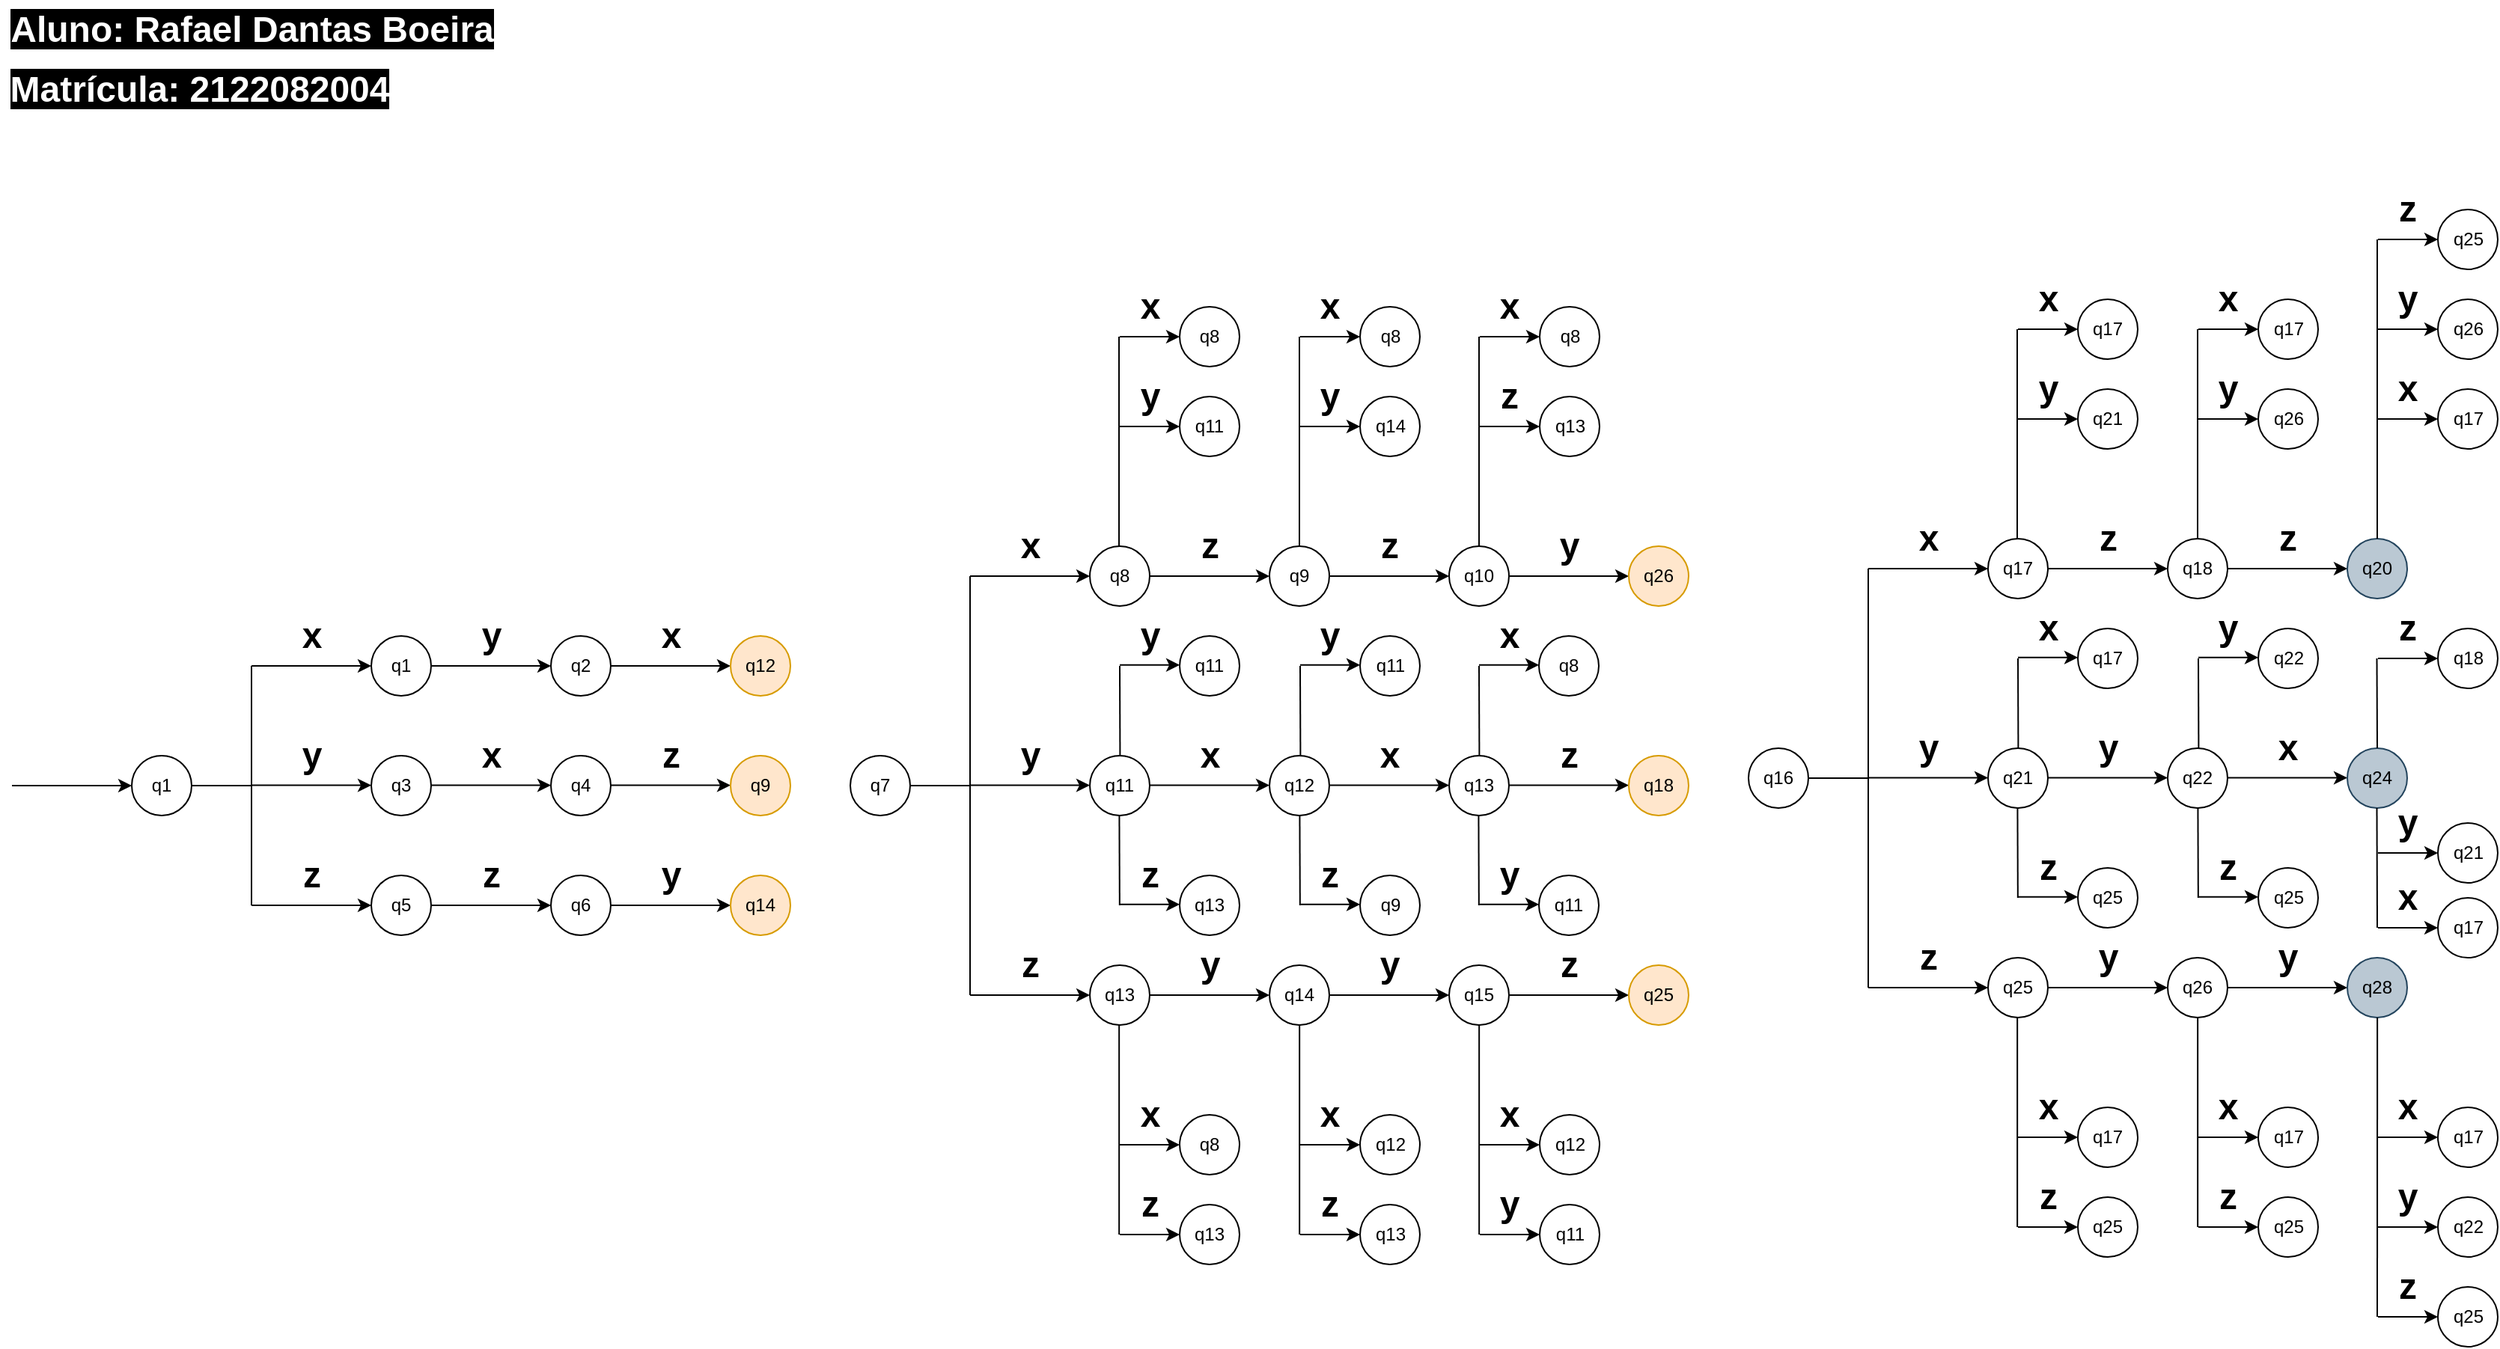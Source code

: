 <mxfile version="21.6.9" type="github">
  <diagram name="Página-1" id="NWVNqmMcA7ZJjF6HqMYh">
    <mxGraphModel dx="607" dy="354" grid="1" gridSize="10" guides="1" tooltips="1" connect="1" arrows="1" fold="1" page="1" pageScale="1" pageWidth="1920" pageHeight="1200" math="0" shadow="0">
      <root>
        <mxCell id="0" />
        <mxCell id="1" parent="0" />
        <mxCell id="ubl2wMWENlvHtBSMLndZ-1" value="q1" style="ellipse;whiteSpace=wrap;html=1;aspect=fixed;" vertex="1" parent="1">
          <mxGeometry x="160" y="585" width="40" height="40" as="geometry" />
        </mxCell>
        <mxCell id="ubl2wMWENlvHtBSMLndZ-3" value="" style="endArrow=classic;html=1;rounded=0;entryX=0;entryY=0.5;entryDx=0;entryDy=0;" edge="1" parent="1" target="ubl2wMWENlvHtBSMLndZ-1">
          <mxGeometry width="50" height="50" relative="1" as="geometry">
            <mxPoint x="80" y="605" as="sourcePoint" />
            <mxPoint x="130" y="615" as="targetPoint" />
          </mxGeometry>
        </mxCell>
        <mxCell id="ubl2wMWENlvHtBSMLndZ-4" value="" style="endArrow=none;html=1;rounded=0;exitX=1;exitY=0.5;exitDx=0;exitDy=0;" edge="1" parent="1" source="ubl2wMWENlvHtBSMLndZ-1">
          <mxGeometry width="50" height="50" relative="1" as="geometry">
            <mxPoint x="220" y="655" as="sourcePoint" />
            <mxPoint x="240" y="605" as="targetPoint" />
          </mxGeometry>
        </mxCell>
        <mxCell id="ubl2wMWENlvHtBSMLndZ-5" value="" style="endArrow=none;html=1;rounded=0;" edge="1" parent="1">
          <mxGeometry width="50" height="50" relative="1" as="geometry">
            <mxPoint x="240" y="685" as="sourcePoint" />
            <mxPoint x="240" y="605" as="targetPoint" />
          </mxGeometry>
        </mxCell>
        <mxCell id="ubl2wMWENlvHtBSMLndZ-6" value="" style="endArrow=none;html=1;rounded=0;" edge="1" parent="1">
          <mxGeometry width="50" height="50" relative="1" as="geometry">
            <mxPoint x="240" y="605" as="sourcePoint" />
            <mxPoint x="240" y="525" as="targetPoint" />
          </mxGeometry>
        </mxCell>
        <mxCell id="ubl2wMWENlvHtBSMLndZ-7" value="" style="endArrow=classic;html=1;rounded=0;entryX=0;entryY=0.5;entryDx=0;entryDy=0;" edge="1" parent="1">
          <mxGeometry width="50" height="50" relative="1" as="geometry">
            <mxPoint x="240" y="525" as="sourcePoint" />
            <mxPoint x="320" y="525" as="targetPoint" />
          </mxGeometry>
        </mxCell>
        <mxCell id="ubl2wMWENlvHtBSMLndZ-8" value="" style="endArrow=classic;html=1;rounded=0;entryX=0;entryY=0.5;entryDx=0;entryDy=0;" edge="1" parent="1">
          <mxGeometry width="50" height="50" relative="1" as="geometry">
            <mxPoint x="240" y="604.81" as="sourcePoint" />
            <mxPoint x="320" y="604.81" as="targetPoint" />
          </mxGeometry>
        </mxCell>
        <mxCell id="ubl2wMWENlvHtBSMLndZ-9" value="" style="endArrow=classic;html=1;rounded=0;entryX=0;entryY=0.5;entryDx=0;entryDy=0;" edge="1" parent="1">
          <mxGeometry width="50" height="50" relative="1" as="geometry">
            <mxPoint x="240" y="685" as="sourcePoint" />
            <mxPoint x="320" y="685" as="targetPoint" />
          </mxGeometry>
        </mxCell>
        <mxCell id="ubl2wMWENlvHtBSMLndZ-10" value="q1" style="ellipse;whiteSpace=wrap;html=1;aspect=fixed;" vertex="1" parent="1">
          <mxGeometry x="320" y="505" width="40" height="40" as="geometry" />
        </mxCell>
        <mxCell id="ubl2wMWENlvHtBSMLndZ-11" value="q3" style="ellipse;whiteSpace=wrap;html=1;aspect=fixed;" vertex="1" parent="1">
          <mxGeometry x="320" y="585" width="40" height="40" as="geometry" />
        </mxCell>
        <mxCell id="ubl2wMWENlvHtBSMLndZ-12" value="q5" style="ellipse;whiteSpace=wrap;html=1;aspect=fixed;" vertex="1" parent="1">
          <mxGeometry x="320" y="665" width="40" height="40" as="geometry" />
        </mxCell>
        <mxCell id="ubl2wMWENlvHtBSMLndZ-18" value="" style="endArrow=classic;html=1;rounded=0;entryX=0;entryY=0.5;entryDx=0;entryDy=0;" edge="1" parent="1">
          <mxGeometry width="50" height="50" relative="1" as="geometry">
            <mxPoint x="360" y="525" as="sourcePoint" />
            <mxPoint x="440" y="525" as="targetPoint" />
          </mxGeometry>
        </mxCell>
        <mxCell id="ubl2wMWENlvHtBSMLndZ-19" value="" style="endArrow=classic;html=1;rounded=0;entryX=0;entryY=0.5;entryDx=0;entryDy=0;" edge="1" parent="1">
          <mxGeometry width="50" height="50" relative="1" as="geometry">
            <mxPoint x="360" y="604.81" as="sourcePoint" />
            <mxPoint x="440" y="604.81" as="targetPoint" />
          </mxGeometry>
        </mxCell>
        <mxCell id="ubl2wMWENlvHtBSMLndZ-20" value="" style="endArrow=classic;html=1;rounded=0;entryX=0;entryY=0.5;entryDx=0;entryDy=0;" edge="1" parent="1">
          <mxGeometry width="50" height="50" relative="1" as="geometry">
            <mxPoint x="360" y="685" as="sourcePoint" />
            <mxPoint x="440" y="685" as="targetPoint" />
          </mxGeometry>
        </mxCell>
        <mxCell id="ubl2wMWENlvHtBSMLndZ-21" value="q2" style="ellipse;whiteSpace=wrap;html=1;aspect=fixed;" vertex="1" parent="1">
          <mxGeometry x="440" y="505" width="40" height="40" as="geometry" />
        </mxCell>
        <mxCell id="ubl2wMWENlvHtBSMLndZ-22" value="q4" style="ellipse;whiteSpace=wrap;html=1;aspect=fixed;" vertex="1" parent="1">
          <mxGeometry x="440" y="585" width="40" height="40" as="geometry" />
        </mxCell>
        <mxCell id="ubl2wMWENlvHtBSMLndZ-23" value="q6" style="ellipse;whiteSpace=wrap;html=1;aspect=fixed;" vertex="1" parent="1">
          <mxGeometry x="440" y="665" width="40" height="40" as="geometry" />
        </mxCell>
        <mxCell id="ubl2wMWENlvHtBSMLndZ-26" value="" style="endArrow=classic;html=1;rounded=0;entryX=0;entryY=0.5;entryDx=0;entryDy=0;" edge="1" parent="1">
          <mxGeometry width="50" height="50" relative="1" as="geometry">
            <mxPoint x="480" y="525" as="sourcePoint" />
            <mxPoint x="560" y="525" as="targetPoint" />
          </mxGeometry>
        </mxCell>
        <mxCell id="ubl2wMWENlvHtBSMLndZ-27" value="" style="endArrow=classic;html=1;rounded=0;entryX=0;entryY=0.5;entryDx=0;entryDy=0;" edge="1" parent="1">
          <mxGeometry width="50" height="50" relative="1" as="geometry">
            <mxPoint x="480" y="604.81" as="sourcePoint" />
            <mxPoint x="560" y="604.81" as="targetPoint" />
          </mxGeometry>
        </mxCell>
        <mxCell id="ubl2wMWENlvHtBSMLndZ-28" value="" style="endArrow=classic;html=1;rounded=0;entryX=0;entryY=0.5;entryDx=0;entryDy=0;" edge="1" parent="1">
          <mxGeometry width="50" height="50" relative="1" as="geometry">
            <mxPoint x="480" y="685" as="sourcePoint" />
            <mxPoint x="560" y="685" as="targetPoint" />
          </mxGeometry>
        </mxCell>
        <mxCell id="ubl2wMWENlvHtBSMLndZ-29" value="q12" style="ellipse;whiteSpace=wrap;html=1;aspect=fixed;fillColor=#ffe6cc;strokeColor=#d79b00;" vertex="1" parent="1">
          <mxGeometry x="560" y="505" width="40" height="40" as="geometry" />
        </mxCell>
        <mxCell id="ubl2wMWENlvHtBSMLndZ-30" value="q9" style="ellipse;whiteSpace=wrap;html=1;aspect=fixed;fillColor=#ffe6cc;strokeColor=#d79b00;" vertex="1" parent="1">
          <mxGeometry x="560" y="585" width="40" height="40" as="geometry" />
        </mxCell>
        <mxCell id="ubl2wMWENlvHtBSMLndZ-31" value="q14" style="ellipse;whiteSpace=wrap;html=1;aspect=fixed;fillColor=#ffe6cc;strokeColor=#d79b00;" vertex="1" parent="1">
          <mxGeometry x="560" y="665" width="40" height="40" as="geometry" />
        </mxCell>
        <mxCell id="ubl2wMWENlvHtBSMLndZ-36" value="y" style="text;strokeColor=none;fillColor=none;html=1;fontSize=24;fontStyle=1;verticalAlign=middle;align=center;" vertex="1" parent="1">
          <mxGeometry x="390" y="495" width="20" height="20" as="geometry" />
        </mxCell>
        <mxCell id="ubl2wMWENlvHtBSMLndZ-39" value="x" style="text;strokeColor=none;fillColor=none;html=1;fontSize=24;fontStyle=1;verticalAlign=middle;align=center;" vertex="1" parent="1">
          <mxGeometry x="270" y="495" width="20" height="20" as="geometry" />
        </mxCell>
        <mxCell id="ubl2wMWENlvHtBSMLndZ-40" value="y" style="text;strokeColor=none;fillColor=none;html=1;fontSize=24;fontStyle=1;verticalAlign=middle;align=center;" vertex="1" parent="1">
          <mxGeometry x="270" y="575" width="20" height="20" as="geometry" />
        </mxCell>
        <mxCell id="ubl2wMWENlvHtBSMLndZ-41" value="z" style="text;strokeColor=none;fillColor=none;html=1;fontSize=24;fontStyle=1;verticalAlign=middle;align=center;" vertex="1" parent="1">
          <mxGeometry x="270" y="655" width="20" height="20" as="geometry" />
        </mxCell>
        <mxCell id="ubl2wMWENlvHtBSMLndZ-42" value="x" style="text;strokeColor=none;fillColor=none;html=1;fontSize=24;fontStyle=1;verticalAlign=middle;align=center;" vertex="1" parent="1">
          <mxGeometry x="390" y="575" width="20" height="20" as="geometry" />
        </mxCell>
        <mxCell id="ubl2wMWENlvHtBSMLndZ-43" value="x" style="text;strokeColor=none;fillColor=none;html=1;fontSize=24;fontStyle=1;verticalAlign=middle;align=center;" vertex="1" parent="1">
          <mxGeometry x="510" y="495" width="20" height="20" as="geometry" />
        </mxCell>
        <mxCell id="ubl2wMWENlvHtBSMLndZ-44" value="z" style="text;strokeColor=none;fillColor=none;html=1;fontSize=24;fontStyle=1;verticalAlign=middle;align=center;" vertex="1" parent="1">
          <mxGeometry x="510" y="575" width="20" height="20" as="geometry" />
        </mxCell>
        <mxCell id="ubl2wMWENlvHtBSMLndZ-45" value="z" style="text;strokeColor=none;fillColor=none;html=1;fontSize=24;fontStyle=1;verticalAlign=middle;align=center;" vertex="1" parent="1">
          <mxGeometry x="390" y="655" width="20" height="20" as="geometry" />
        </mxCell>
        <mxCell id="ubl2wMWENlvHtBSMLndZ-46" value="y" style="text;strokeColor=none;fillColor=none;html=1;fontSize=24;fontStyle=1;verticalAlign=middle;align=center;" vertex="1" parent="1">
          <mxGeometry x="510" y="655" width="20" height="20" as="geometry" />
        </mxCell>
        <mxCell id="ubl2wMWENlvHtBSMLndZ-113" value="q7" style="ellipse;whiteSpace=wrap;html=1;aspect=fixed;" vertex="1" parent="1">
          <mxGeometry x="640" y="585" width="40" height="40" as="geometry" />
        </mxCell>
        <mxCell id="ubl2wMWENlvHtBSMLndZ-115" value="" style="endArrow=none;html=1;rounded=0;exitX=1;exitY=0.5;exitDx=0;exitDy=0;" edge="1" parent="1" source="ubl2wMWENlvHtBSMLndZ-113">
          <mxGeometry width="50" height="50" relative="1" as="geometry">
            <mxPoint x="700" y="655" as="sourcePoint" />
            <mxPoint x="720" y="605" as="targetPoint" />
          </mxGeometry>
        </mxCell>
        <mxCell id="ubl2wMWENlvHtBSMLndZ-116" value="" style="endArrow=none;html=1;rounded=0;" edge="1" parent="1">
          <mxGeometry width="50" height="50" relative="1" as="geometry">
            <mxPoint x="720" y="745" as="sourcePoint" />
            <mxPoint x="720" y="605" as="targetPoint" />
          </mxGeometry>
        </mxCell>
        <mxCell id="ubl2wMWENlvHtBSMLndZ-117" value="" style="endArrow=none;html=1;rounded=0;" edge="1" parent="1">
          <mxGeometry width="50" height="50" relative="1" as="geometry">
            <mxPoint x="720" y="605" as="sourcePoint" />
            <mxPoint x="720" y="465" as="targetPoint" />
          </mxGeometry>
        </mxCell>
        <mxCell id="ubl2wMWENlvHtBSMLndZ-118" value="" style="endArrow=classic;html=1;rounded=0;entryX=0;entryY=0.5;entryDx=0;entryDy=0;" edge="1" parent="1">
          <mxGeometry width="50" height="50" relative="1" as="geometry">
            <mxPoint x="720" y="465" as="sourcePoint" />
            <mxPoint x="800" y="465" as="targetPoint" />
          </mxGeometry>
        </mxCell>
        <mxCell id="ubl2wMWENlvHtBSMLndZ-119" value="" style="endArrow=classic;html=1;rounded=0;entryX=0;entryY=0.5;entryDx=0;entryDy=0;" edge="1" parent="1">
          <mxGeometry width="50" height="50" relative="1" as="geometry">
            <mxPoint x="720" y="604.81" as="sourcePoint" />
            <mxPoint x="800" y="604.81" as="targetPoint" />
          </mxGeometry>
        </mxCell>
        <mxCell id="ubl2wMWENlvHtBSMLndZ-120" value="" style="endArrow=classic;html=1;rounded=0;entryX=0;entryY=0.5;entryDx=0;entryDy=0;" edge="1" parent="1">
          <mxGeometry width="50" height="50" relative="1" as="geometry">
            <mxPoint x="720" y="745" as="sourcePoint" />
            <mxPoint x="800" y="745" as="targetPoint" />
          </mxGeometry>
        </mxCell>
        <mxCell id="ubl2wMWENlvHtBSMLndZ-121" value="q8" style="ellipse;whiteSpace=wrap;html=1;aspect=fixed;" vertex="1" parent="1">
          <mxGeometry x="800" y="445" width="40" height="40" as="geometry" />
        </mxCell>
        <mxCell id="ubl2wMWENlvHtBSMLndZ-122" value="q11" style="ellipse;whiteSpace=wrap;html=1;aspect=fixed;" vertex="1" parent="1">
          <mxGeometry x="800" y="585" width="40" height="40" as="geometry" />
        </mxCell>
        <mxCell id="ubl2wMWENlvHtBSMLndZ-123" value="q13" style="ellipse;whiteSpace=wrap;html=1;aspect=fixed;" vertex="1" parent="1">
          <mxGeometry x="800" y="725" width="40" height="40" as="geometry" />
        </mxCell>
        <mxCell id="ubl2wMWENlvHtBSMLndZ-124" value="" style="endArrow=classic;html=1;rounded=0;entryX=0;entryY=0.5;entryDx=0;entryDy=0;" edge="1" parent="1">
          <mxGeometry width="50" height="50" relative="1" as="geometry">
            <mxPoint x="840" y="465" as="sourcePoint" />
            <mxPoint x="920" y="465" as="targetPoint" />
          </mxGeometry>
        </mxCell>
        <mxCell id="ubl2wMWENlvHtBSMLndZ-125" value="" style="endArrow=classic;html=1;rounded=0;entryX=0;entryY=0.5;entryDx=0;entryDy=0;" edge="1" parent="1">
          <mxGeometry width="50" height="50" relative="1" as="geometry">
            <mxPoint x="840" y="604.81" as="sourcePoint" />
            <mxPoint x="920" y="604.81" as="targetPoint" />
          </mxGeometry>
        </mxCell>
        <mxCell id="ubl2wMWENlvHtBSMLndZ-126" value="" style="endArrow=classic;html=1;rounded=0;entryX=0;entryY=0.5;entryDx=0;entryDy=0;" edge="1" parent="1">
          <mxGeometry width="50" height="50" relative="1" as="geometry">
            <mxPoint x="840" y="745" as="sourcePoint" />
            <mxPoint x="920" y="745" as="targetPoint" />
          </mxGeometry>
        </mxCell>
        <mxCell id="ubl2wMWENlvHtBSMLndZ-127" value="q9" style="ellipse;whiteSpace=wrap;html=1;aspect=fixed;" vertex="1" parent="1">
          <mxGeometry x="920" y="445" width="40" height="40" as="geometry" />
        </mxCell>
        <mxCell id="ubl2wMWENlvHtBSMLndZ-128" value="q12" style="ellipse;whiteSpace=wrap;html=1;aspect=fixed;" vertex="1" parent="1">
          <mxGeometry x="920" y="585" width="40" height="40" as="geometry" />
        </mxCell>
        <mxCell id="ubl2wMWENlvHtBSMLndZ-129" value="q14" style="ellipse;whiteSpace=wrap;html=1;aspect=fixed;" vertex="1" parent="1">
          <mxGeometry x="920" y="725" width="40" height="40" as="geometry" />
        </mxCell>
        <mxCell id="ubl2wMWENlvHtBSMLndZ-130" value="" style="endArrow=classic;html=1;rounded=0;entryX=0;entryY=0.5;entryDx=0;entryDy=0;" edge="1" parent="1">
          <mxGeometry width="50" height="50" relative="1" as="geometry">
            <mxPoint x="960" y="465" as="sourcePoint" />
            <mxPoint x="1040" y="465" as="targetPoint" />
          </mxGeometry>
        </mxCell>
        <mxCell id="ubl2wMWENlvHtBSMLndZ-131" value="" style="endArrow=classic;html=1;rounded=0;entryX=0;entryY=0.5;entryDx=0;entryDy=0;" edge="1" parent="1">
          <mxGeometry width="50" height="50" relative="1" as="geometry">
            <mxPoint x="960" y="604.81" as="sourcePoint" />
            <mxPoint x="1040" y="604.81" as="targetPoint" />
          </mxGeometry>
        </mxCell>
        <mxCell id="ubl2wMWENlvHtBSMLndZ-132" value="" style="endArrow=classic;html=1;rounded=0;entryX=0;entryY=0.5;entryDx=0;entryDy=0;" edge="1" parent="1">
          <mxGeometry width="50" height="50" relative="1" as="geometry">
            <mxPoint x="960" y="745" as="sourcePoint" />
            <mxPoint x="1040" y="745" as="targetPoint" />
          </mxGeometry>
        </mxCell>
        <mxCell id="ubl2wMWENlvHtBSMLndZ-133" value="q10" style="ellipse;whiteSpace=wrap;html=1;aspect=fixed;" vertex="1" parent="1">
          <mxGeometry x="1040" y="445" width="40" height="40" as="geometry" />
        </mxCell>
        <mxCell id="ubl2wMWENlvHtBSMLndZ-134" value="q13" style="ellipse;whiteSpace=wrap;html=1;aspect=fixed;" vertex="1" parent="1">
          <mxGeometry x="1040" y="585" width="40" height="40" as="geometry" />
        </mxCell>
        <mxCell id="ubl2wMWENlvHtBSMLndZ-135" value="q15" style="ellipse;whiteSpace=wrap;html=1;aspect=fixed;" vertex="1" parent="1">
          <mxGeometry x="1040" y="725" width="40" height="40" as="geometry" />
        </mxCell>
        <mxCell id="ubl2wMWENlvHtBSMLndZ-136" value="z" style="text;strokeColor=none;fillColor=none;html=1;fontSize=24;fontStyle=1;verticalAlign=middle;align=center;" vertex="1" parent="1">
          <mxGeometry x="870" y="435" width="20" height="20" as="geometry" />
        </mxCell>
        <mxCell id="ubl2wMWENlvHtBSMLndZ-137" value="x" style="text;strokeColor=none;fillColor=none;html=1;fontSize=24;fontStyle=1;verticalAlign=middle;align=center;" vertex="1" parent="1">
          <mxGeometry x="750" y="435" width="20" height="20" as="geometry" />
        </mxCell>
        <mxCell id="ubl2wMWENlvHtBSMLndZ-138" value="y" style="text;strokeColor=none;fillColor=none;html=1;fontSize=24;fontStyle=1;verticalAlign=middle;align=center;" vertex="1" parent="1">
          <mxGeometry x="750" y="575" width="20" height="20" as="geometry" />
        </mxCell>
        <mxCell id="ubl2wMWENlvHtBSMLndZ-139" value="z" style="text;strokeColor=none;fillColor=none;html=1;fontSize=24;fontStyle=1;verticalAlign=middle;align=center;" vertex="1" parent="1">
          <mxGeometry x="750" y="715" width="20" height="20" as="geometry" />
        </mxCell>
        <mxCell id="ubl2wMWENlvHtBSMLndZ-140" value="x" style="text;strokeColor=none;fillColor=none;html=1;fontSize=24;fontStyle=1;verticalAlign=middle;align=center;" vertex="1" parent="1">
          <mxGeometry x="870" y="575" width="20" height="20" as="geometry" />
        </mxCell>
        <mxCell id="ubl2wMWENlvHtBSMLndZ-141" value="z" style="text;strokeColor=none;fillColor=none;html=1;fontSize=24;fontStyle=1;verticalAlign=middle;align=center;" vertex="1" parent="1">
          <mxGeometry x="990" y="435" width="20" height="20" as="geometry" />
        </mxCell>
        <mxCell id="ubl2wMWENlvHtBSMLndZ-142" value="x" style="text;strokeColor=none;fillColor=none;html=1;fontSize=24;fontStyle=1;verticalAlign=middle;align=center;" vertex="1" parent="1">
          <mxGeometry x="990" y="575" width="20" height="20" as="geometry" />
        </mxCell>
        <mxCell id="ubl2wMWENlvHtBSMLndZ-143" value="y" style="text;strokeColor=none;fillColor=none;html=1;fontSize=24;fontStyle=1;verticalAlign=middle;align=center;" vertex="1" parent="1">
          <mxGeometry x="870" y="715" width="20" height="20" as="geometry" />
        </mxCell>
        <mxCell id="ubl2wMWENlvHtBSMLndZ-144" value="y" style="text;strokeColor=none;fillColor=none;html=1;fontSize=24;fontStyle=1;verticalAlign=middle;align=center;" vertex="1" parent="1">
          <mxGeometry x="990" y="715" width="20" height="20" as="geometry" />
        </mxCell>
        <mxCell id="ubl2wMWENlvHtBSMLndZ-151" value="" style="endArrow=classic;html=1;rounded=0;entryX=0;entryY=0.5;entryDx=0;entryDy=0;" edge="1" parent="1">
          <mxGeometry width="50" height="50" relative="1" as="geometry">
            <mxPoint x="1080" y="465" as="sourcePoint" />
            <mxPoint x="1160" y="465" as="targetPoint" />
          </mxGeometry>
        </mxCell>
        <mxCell id="ubl2wMWENlvHtBSMLndZ-152" value="" style="endArrow=classic;html=1;rounded=0;entryX=0;entryY=0.5;entryDx=0;entryDy=0;" edge="1" parent="1">
          <mxGeometry width="50" height="50" relative="1" as="geometry">
            <mxPoint x="1080" y="604.81" as="sourcePoint" />
            <mxPoint x="1160" y="604.81" as="targetPoint" />
          </mxGeometry>
        </mxCell>
        <mxCell id="ubl2wMWENlvHtBSMLndZ-153" value="" style="endArrow=classic;html=1;rounded=0;entryX=0;entryY=0.5;entryDx=0;entryDy=0;" edge="1" parent="1">
          <mxGeometry width="50" height="50" relative="1" as="geometry">
            <mxPoint x="1080" y="745" as="sourcePoint" />
            <mxPoint x="1160" y="745" as="targetPoint" />
          </mxGeometry>
        </mxCell>
        <mxCell id="ubl2wMWENlvHtBSMLndZ-154" value="q26" style="ellipse;whiteSpace=wrap;html=1;aspect=fixed;fillColor=#ffe6cc;strokeColor=#d79b00;" vertex="1" parent="1">
          <mxGeometry x="1160" y="445" width="40" height="40" as="geometry" />
        </mxCell>
        <mxCell id="ubl2wMWENlvHtBSMLndZ-155" value="q18" style="ellipse;whiteSpace=wrap;html=1;aspect=fixed;fillColor=#ffe6cc;strokeColor=#d79b00;" vertex="1" parent="1">
          <mxGeometry x="1160" y="585" width="40" height="40" as="geometry" />
        </mxCell>
        <mxCell id="ubl2wMWENlvHtBSMLndZ-156" value="q25" style="ellipse;whiteSpace=wrap;html=1;aspect=fixed;fillColor=#ffe6cc;strokeColor=#d79b00;" vertex="1" parent="1">
          <mxGeometry x="1160" y="725" width="40" height="40" as="geometry" />
        </mxCell>
        <mxCell id="ubl2wMWENlvHtBSMLndZ-157" value="y" style="text;strokeColor=none;fillColor=none;html=1;fontSize=24;fontStyle=1;verticalAlign=middle;align=center;" vertex="1" parent="1">
          <mxGeometry x="1110" y="435" width="20" height="20" as="geometry" />
        </mxCell>
        <mxCell id="ubl2wMWENlvHtBSMLndZ-158" value="z" style="text;strokeColor=none;fillColor=none;html=1;fontSize=24;fontStyle=1;verticalAlign=middle;align=center;" vertex="1" parent="1">
          <mxGeometry x="1110" y="575" width="20" height="20" as="geometry" />
        </mxCell>
        <mxCell id="ubl2wMWENlvHtBSMLndZ-159" value="z" style="text;strokeColor=none;fillColor=none;html=1;fontSize=24;fontStyle=1;verticalAlign=middle;align=center;" vertex="1" parent="1">
          <mxGeometry x="1110" y="715" width="20" height="20" as="geometry" />
        </mxCell>
        <mxCell id="ubl2wMWENlvHtBSMLndZ-160" value="" style="endArrow=none;html=1;rounded=0;" edge="1" parent="1">
          <mxGeometry width="50" height="50" relative="1" as="geometry">
            <mxPoint x="819.5" y="445" as="sourcePoint" />
            <mxPoint x="819.5" y="305" as="targetPoint" />
          </mxGeometry>
        </mxCell>
        <mxCell id="ubl2wMWENlvHtBSMLndZ-161" value="" style="endArrow=classic;html=1;rounded=0;entryX=0;entryY=0.5;entryDx=0;entryDy=0;" edge="1" parent="1" target="ubl2wMWENlvHtBSMLndZ-163">
          <mxGeometry width="50" height="50" relative="1" as="geometry">
            <mxPoint x="820" y="305" as="sourcePoint" />
            <mxPoint x="830" y="304.58" as="targetPoint" />
          </mxGeometry>
        </mxCell>
        <mxCell id="ubl2wMWENlvHtBSMLndZ-163" value="q8" style="ellipse;whiteSpace=wrap;html=1;aspect=fixed;" vertex="1" parent="1">
          <mxGeometry x="860" y="285" width="40" height="40" as="geometry" />
        </mxCell>
        <mxCell id="ubl2wMWENlvHtBSMLndZ-164" value="" style="endArrow=classic;html=1;rounded=0;entryX=0;entryY=0.5;entryDx=0;entryDy=0;" edge="1" parent="1" target="ubl2wMWENlvHtBSMLndZ-165">
          <mxGeometry width="50" height="50" relative="1" as="geometry">
            <mxPoint x="820" y="365" as="sourcePoint" />
            <mxPoint x="830" y="364.58" as="targetPoint" />
          </mxGeometry>
        </mxCell>
        <mxCell id="ubl2wMWENlvHtBSMLndZ-165" value="q11" style="ellipse;whiteSpace=wrap;html=1;aspect=fixed;" vertex="1" parent="1">
          <mxGeometry x="860" y="345" width="40" height="40" as="geometry" />
        </mxCell>
        <mxCell id="ubl2wMWENlvHtBSMLndZ-166" value="" style="endArrow=none;html=1;rounded=0;" edge="1" parent="1">
          <mxGeometry width="50" height="50" relative="1" as="geometry">
            <mxPoint x="940" y="445" as="sourcePoint" />
            <mxPoint x="940" y="305" as="targetPoint" />
          </mxGeometry>
        </mxCell>
        <mxCell id="ubl2wMWENlvHtBSMLndZ-167" value="" style="endArrow=classic;html=1;rounded=0;entryX=0;entryY=0.5;entryDx=0;entryDy=0;" edge="1" parent="1" target="ubl2wMWENlvHtBSMLndZ-168">
          <mxGeometry width="50" height="50" relative="1" as="geometry">
            <mxPoint x="940.5" y="305" as="sourcePoint" />
            <mxPoint x="950.5" y="304.58" as="targetPoint" />
          </mxGeometry>
        </mxCell>
        <mxCell id="ubl2wMWENlvHtBSMLndZ-168" value="q8" style="ellipse;whiteSpace=wrap;html=1;aspect=fixed;" vertex="1" parent="1">
          <mxGeometry x="980.5" y="285" width="40" height="40" as="geometry" />
        </mxCell>
        <mxCell id="ubl2wMWENlvHtBSMLndZ-169" value="" style="endArrow=classic;html=1;rounded=0;entryX=0;entryY=0.5;entryDx=0;entryDy=0;" edge="1" parent="1" target="ubl2wMWENlvHtBSMLndZ-170">
          <mxGeometry width="50" height="50" relative="1" as="geometry">
            <mxPoint x="940.5" y="365" as="sourcePoint" />
            <mxPoint x="950.5" y="364.58" as="targetPoint" />
          </mxGeometry>
        </mxCell>
        <mxCell id="ubl2wMWENlvHtBSMLndZ-170" value="q14" style="ellipse;whiteSpace=wrap;html=1;aspect=fixed;" vertex="1" parent="1">
          <mxGeometry x="980.5" y="345" width="40" height="40" as="geometry" />
        </mxCell>
        <mxCell id="ubl2wMWENlvHtBSMLndZ-171" value="" style="endArrow=none;html=1;rounded=0;" edge="1" parent="1">
          <mxGeometry width="50" height="50" relative="1" as="geometry">
            <mxPoint x="1060" y="445" as="sourcePoint" />
            <mxPoint x="1060" y="305" as="targetPoint" />
          </mxGeometry>
        </mxCell>
        <mxCell id="ubl2wMWENlvHtBSMLndZ-172" value="" style="endArrow=classic;html=1;rounded=0;entryX=0;entryY=0.5;entryDx=0;entryDy=0;" edge="1" parent="1" target="ubl2wMWENlvHtBSMLndZ-173">
          <mxGeometry width="50" height="50" relative="1" as="geometry">
            <mxPoint x="1060.5" y="305" as="sourcePoint" />
            <mxPoint x="1070.5" y="304.58" as="targetPoint" />
          </mxGeometry>
        </mxCell>
        <mxCell id="ubl2wMWENlvHtBSMLndZ-173" value="q8" style="ellipse;whiteSpace=wrap;html=1;aspect=fixed;" vertex="1" parent="1">
          <mxGeometry x="1100.5" y="285" width="40" height="40" as="geometry" />
        </mxCell>
        <mxCell id="ubl2wMWENlvHtBSMLndZ-174" value="" style="endArrow=classic;html=1;rounded=0;entryX=0;entryY=0.5;entryDx=0;entryDy=0;" edge="1" parent="1" target="ubl2wMWENlvHtBSMLndZ-175">
          <mxGeometry width="50" height="50" relative="1" as="geometry">
            <mxPoint x="1060.5" y="365" as="sourcePoint" />
            <mxPoint x="1070.5" y="364.58" as="targetPoint" />
          </mxGeometry>
        </mxCell>
        <mxCell id="ubl2wMWENlvHtBSMLndZ-175" value="q13" style="ellipse;whiteSpace=wrap;html=1;aspect=fixed;" vertex="1" parent="1">
          <mxGeometry x="1100.5" y="345" width="40" height="40" as="geometry" />
        </mxCell>
        <mxCell id="ubl2wMWENlvHtBSMLndZ-176" value="" style="endArrow=classic;html=1;rounded=0;entryX=0;entryY=0.5;entryDx=0;entryDy=0;" edge="1" parent="1" target="ubl2wMWENlvHtBSMLndZ-177">
          <mxGeometry width="50" height="50" relative="1" as="geometry">
            <mxPoint x="820" y="845" as="sourcePoint" />
            <mxPoint x="830" y="844.58" as="targetPoint" />
          </mxGeometry>
        </mxCell>
        <mxCell id="ubl2wMWENlvHtBSMLndZ-177" value="q8" style="ellipse;whiteSpace=wrap;html=1;aspect=fixed;" vertex="1" parent="1">
          <mxGeometry x="860" y="825" width="40" height="40" as="geometry" />
        </mxCell>
        <mxCell id="ubl2wMWENlvHtBSMLndZ-178" value="" style="endArrow=classic;html=1;rounded=0;entryX=0;entryY=0.5;entryDx=0;entryDy=0;" edge="1" parent="1" target="ubl2wMWENlvHtBSMLndZ-179">
          <mxGeometry width="50" height="50" relative="1" as="geometry">
            <mxPoint x="820" y="905" as="sourcePoint" />
            <mxPoint x="830" y="904.58" as="targetPoint" />
          </mxGeometry>
        </mxCell>
        <mxCell id="ubl2wMWENlvHtBSMLndZ-179" value="q13" style="ellipse;whiteSpace=wrap;html=1;aspect=fixed;" vertex="1" parent="1">
          <mxGeometry x="860" y="885" width="40" height="40" as="geometry" />
        </mxCell>
        <mxCell id="ubl2wMWENlvHtBSMLndZ-180" value="" style="endArrow=none;html=1;rounded=0;" edge="1" parent="1">
          <mxGeometry width="50" height="50" relative="1" as="geometry">
            <mxPoint x="819.58" y="905" as="sourcePoint" />
            <mxPoint x="819.58" y="765" as="targetPoint" />
          </mxGeometry>
        </mxCell>
        <mxCell id="ubl2wMWENlvHtBSMLndZ-181" value="" style="endArrow=classic;html=1;rounded=0;entryX=0;entryY=0.5;entryDx=0;entryDy=0;" edge="1" parent="1" target="ubl2wMWENlvHtBSMLndZ-182">
          <mxGeometry width="50" height="50" relative="1" as="geometry">
            <mxPoint x="940.5" y="845" as="sourcePoint" />
            <mxPoint x="950.5" y="844.58" as="targetPoint" />
          </mxGeometry>
        </mxCell>
        <mxCell id="ubl2wMWENlvHtBSMLndZ-182" value="q12" style="ellipse;whiteSpace=wrap;html=1;aspect=fixed;" vertex="1" parent="1">
          <mxGeometry x="980.5" y="825" width="40" height="40" as="geometry" />
        </mxCell>
        <mxCell id="ubl2wMWENlvHtBSMLndZ-183" value="" style="endArrow=classic;html=1;rounded=0;entryX=0;entryY=0.5;entryDx=0;entryDy=0;" edge="1" parent="1" target="ubl2wMWENlvHtBSMLndZ-184">
          <mxGeometry width="50" height="50" relative="1" as="geometry">
            <mxPoint x="940.5" y="905" as="sourcePoint" />
            <mxPoint x="950.5" y="904.58" as="targetPoint" />
          </mxGeometry>
        </mxCell>
        <mxCell id="ubl2wMWENlvHtBSMLndZ-184" value="q13" style="ellipse;whiteSpace=wrap;html=1;aspect=fixed;" vertex="1" parent="1">
          <mxGeometry x="980.5" y="885" width="40" height="40" as="geometry" />
        </mxCell>
        <mxCell id="ubl2wMWENlvHtBSMLndZ-185" value="" style="endArrow=none;html=1;rounded=0;" edge="1" parent="1">
          <mxGeometry width="50" height="50" relative="1" as="geometry">
            <mxPoint x="940.08" y="905" as="sourcePoint" />
            <mxPoint x="940.08" y="765" as="targetPoint" />
          </mxGeometry>
        </mxCell>
        <mxCell id="ubl2wMWENlvHtBSMLndZ-186" value="" style="endArrow=classic;html=1;rounded=0;entryX=0;entryY=0.5;entryDx=0;entryDy=0;" edge="1" parent="1" target="ubl2wMWENlvHtBSMLndZ-187">
          <mxGeometry width="50" height="50" relative="1" as="geometry">
            <mxPoint x="1060.5" y="845" as="sourcePoint" />
            <mxPoint x="1070.5" y="844.58" as="targetPoint" />
          </mxGeometry>
        </mxCell>
        <mxCell id="ubl2wMWENlvHtBSMLndZ-187" value="q12" style="ellipse;whiteSpace=wrap;html=1;aspect=fixed;" vertex="1" parent="1">
          <mxGeometry x="1100.5" y="825" width="40" height="40" as="geometry" />
        </mxCell>
        <mxCell id="ubl2wMWENlvHtBSMLndZ-188" value="" style="endArrow=classic;html=1;rounded=0;entryX=0;entryY=0.5;entryDx=0;entryDy=0;" edge="1" parent="1" target="ubl2wMWENlvHtBSMLndZ-189">
          <mxGeometry width="50" height="50" relative="1" as="geometry">
            <mxPoint x="1060.5" y="905" as="sourcePoint" />
            <mxPoint x="1070.5" y="904.58" as="targetPoint" />
          </mxGeometry>
        </mxCell>
        <mxCell id="ubl2wMWENlvHtBSMLndZ-189" value="q11" style="ellipse;whiteSpace=wrap;html=1;aspect=fixed;" vertex="1" parent="1">
          <mxGeometry x="1100.5" y="885" width="40" height="40" as="geometry" />
        </mxCell>
        <mxCell id="ubl2wMWENlvHtBSMLndZ-190" value="" style="endArrow=none;html=1;rounded=0;" edge="1" parent="1">
          <mxGeometry width="50" height="50" relative="1" as="geometry">
            <mxPoint x="1060.08" y="905" as="sourcePoint" />
            <mxPoint x="1060.08" y="765" as="targetPoint" />
          </mxGeometry>
        </mxCell>
        <mxCell id="ubl2wMWENlvHtBSMLndZ-191" value="" style="endArrow=none;html=1;rounded=0;" edge="1" parent="1">
          <mxGeometry width="50" height="50" relative="1" as="geometry">
            <mxPoint x="820.21" y="585" as="sourcePoint" />
            <mxPoint x="820" y="525" as="targetPoint" />
          </mxGeometry>
        </mxCell>
        <mxCell id="ubl2wMWENlvHtBSMLndZ-192" value="" style="endArrow=classic;html=1;rounded=0;entryX=0;entryY=0.5;entryDx=0;entryDy=0;" edge="1" parent="1">
          <mxGeometry width="50" height="50" relative="1" as="geometry">
            <mxPoint x="820" y="524.43" as="sourcePoint" />
            <mxPoint x="860" y="524.43" as="targetPoint" />
          </mxGeometry>
        </mxCell>
        <mxCell id="ubl2wMWENlvHtBSMLndZ-193" value="q11" style="ellipse;whiteSpace=wrap;html=1;aspect=fixed;" vertex="1" parent="1">
          <mxGeometry x="860" y="505" width="40" height="40" as="geometry" />
        </mxCell>
        <mxCell id="ubl2wMWENlvHtBSMLndZ-194" value="" style="endArrow=none;html=1;rounded=0;" edge="1" parent="1">
          <mxGeometry width="50" height="50" relative="1" as="geometry">
            <mxPoint x="940.71" y="585" as="sourcePoint" />
            <mxPoint x="940.5" y="525" as="targetPoint" />
          </mxGeometry>
        </mxCell>
        <mxCell id="ubl2wMWENlvHtBSMLndZ-195" value="" style="endArrow=classic;html=1;rounded=0;entryX=0;entryY=0.5;entryDx=0;entryDy=0;" edge="1" parent="1">
          <mxGeometry width="50" height="50" relative="1" as="geometry">
            <mxPoint x="940.5" y="524.43" as="sourcePoint" />
            <mxPoint x="980.5" y="524.43" as="targetPoint" />
          </mxGeometry>
        </mxCell>
        <mxCell id="ubl2wMWENlvHtBSMLndZ-196" value="q11" style="ellipse;whiteSpace=wrap;html=1;aspect=fixed;" vertex="1" parent="1">
          <mxGeometry x="980.5" y="505" width="40" height="40" as="geometry" />
        </mxCell>
        <mxCell id="ubl2wMWENlvHtBSMLndZ-197" value="" style="endArrow=none;html=1;rounded=0;" edge="1" parent="1">
          <mxGeometry width="50" height="50" relative="1" as="geometry">
            <mxPoint x="1060.21" y="585" as="sourcePoint" />
            <mxPoint x="1060" y="525" as="targetPoint" />
          </mxGeometry>
        </mxCell>
        <mxCell id="ubl2wMWENlvHtBSMLndZ-198" value="" style="endArrow=classic;html=1;rounded=0;entryX=0;entryY=0.5;entryDx=0;entryDy=0;" edge="1" parent="1">
          <mxGeometry width="50" height="50" relative="1" as="geometry">
            <mxPoint x="1060" y="524.43" as="sourcePoint" />
            <mxPoint x="1100" y="524.43" as="targetPoint" />
          </mxGeometry>
        </mxCell>
        <mxCell id="ubl2wMWENlvHtBSMLndZ-199" value="q8" style="ellipse;whiteSpace=wrap;html=1;aspect=fixed;" vertex="1" parent="1">
          <mxGeometry x="1100" y="505" width="40" height="40" as="geometry" />
        </mxCell>
        <mxCell id="ubl2wMWENlvHtBSMLndZ-200" value="" style="endArrow=none;html=1;rounded=0;" edge="1" parent="1">
          <mxGeometry width="50" height="50" relative="1" as="geometry">
            <mxPoint x="819.92" y="685" as="sourcePoint" />
            <mxPoint x="819.71" y="625" as="targetPoint" />
          </mxGeometry>
        </mxCell>
        <mxCell id="ubl2wMWENlvHtBSMLndZ-201" value="" style="endArrow=classic;html=1;rounded=0;entryX=0;entryY=0.5;entryDx=0;entryDy=0;" edge="1" parent="1">
          <mxGeometry width="50" height="50" relative="1" as="geometry">
            <mxPoint x="820" y="684.43" as="sourcePoint" />
            <mxPoint x="860" y="684.43" as="targetPoint" />
          </mxGeometry>
        </mxCell>
        <mxCell id="ubl2wMWENlvHtBSMLndZ-202" value="q13" style="ellipse;whiteSpace=wrap;html=1;aspect=fixed;" vertex="1" parent="1">
          <mxGeometry x="860" y="665" width="40" height="40" as="geometry" />
        </mxCell>
        <mxCell id="ubl2wMWENlvHtBSMLndZ-203" value="" style="endArrow=none;html=1;rounded=0;" edge="1" parent="1">
          <mxGeometry width="50" height="50" relative="1" as="geometry">
            <mxPoint x="940.42" y="685" as="sourcePoint" />
            <mxPoint x="940.21" y="625" as="targetPoint" />
          </mxGeometry>
        </mxCell>
        <mxCell id="ubl2wMWENlvHtBSMLndZ-204" value="" style="endArrow=classic;html=1;rounded=0;entryX=0;entryY=0.5;entryDx=0;entryDy=0;" edge="1" parent="1">
          <mxGeometry width="50" height="50" relative="1" as="geometry">
            <mxPoint x="940.5" y="684.43" as="sourcePoint" />
            <mxPoint x="980.5" y="684.43" as="targetPoint" />
          </mxGeometry>
        </mxCell>
        <mxCell id="ubl2wMWENlvHtBSMLndZ-205" value="q9" style="ellipse;whiteSpace=wrap;html=1;aspect=fixed;" vertex="1" parent="1">
          <mxGeometry x="980.5" y="665" width="40" height="40" as="geometry" />
        </mxCell>
        <mxCell id="ubl2wMWENlvHtBSMLndZ-206" value="" style="endArrow=none;html=1;rounded=0;" edge="1" parent="1">
          <mxGeometry width="50" height="50" relative="1" as="geometry">
            <mxPoint x="1059.92" y="685" as="sourcePoint" />
            <mxPoint x="1059.71" y="625" as="targetPoint" />
          </mxGeometry>
        </mxCell>
        <mxCell id="ubl2wMWENlvHtBSMLndZ-207" value="" style="endArrow=classic;html=1;rounded=0;entryX=0;entryY=0.5;entryDx=0;entryDy=0;" edge="1" parent="1">
          <mxGeometry width="50" height="50" relative="1" as="geometry">
            <mxPoint x="1060" y="684.43" as="sourcePoint" />
            <mxPoint x="1100" y="684.43" as="targetPoint" />
          </mxGeometry>
        </mxCell>
        <mxCell id="ubl2wMWENlvHtBSMLndZ-208" value="q11" style="ellipse;whiteSpace=wrap;html=1;aspect=fixed;" vertex="1" parent="1">
          <mxGeometry x="1100" y="665" width="40" height="40" as="geometry" />
        </mxCell>
        <mxCell id="ubl2wMWENlvHtBSMLndZ-209" value="y" style="text;strokeColor=none;fillColor=none;html=1;fontSize=24;fontStyle=1;verticalAlign=middle;align=center;" vertex="1" parent="1">
          <mxGeometry x="830" y="335" width="20" height="20" as="geometry" />
        </mxCell>
        <mxCell id="ubl2wMWENlvHtBSMLndZ-210" value="x" style="text;strokeColor=none;fillColor=none;html=1;fontSize=24;fontStyle=1;verticalAlign=middle;align=center;" vertex="1" parent="1">
          <mxGeometry x="830" y="275" width="20" height="20" as="geometry" />
        </mxCell>
        <mxCell id="ubl2wMWENlvHtBSMLndZ-211" value="x" style="text;strokeColor=none;fillColor=none;html=1;fontSize=24;fontStyle=1;verticalAlign=middle;align=center;" vertex="1" parent="1">
          <mxGeometry x="950" y="275" width="20" height="20" as="geometry" />
        </mxCell>
        <mxCell id="ubl2wMWENlvHtBSMLndZ-212" value="y" style="text;strokeColor=none;fillColor=none;html=1;fontSize=24;fontStyle=1;verticalAlign=middle;align=center;" vertex="1" parent="1">
          <mxGeometry x="950" y="335" width="20" height="20" as="geometry" />
        </mxCell>
        <mxCell id="ubl2wMWENlvHtBSMLndZ-213" value="z" style="text;strokeColor=none;fillColor=none;html=1;fontSize=24;fontStyle=1;verticalAlign=middle;align=center;" vertex="1" parent="1">
          <mxGeometry x="1070" y="335" width="20" height="20" as="geometry" />
        </mxCell>
        <mxCell id="ubl2wMWENlvHtBSMLndZ-214" value="x" style="text;strokeColor=none;fillColor=none;html=1;fontSize=24;fontStyle=1;verticalAlign=middle;align=center;" vertex="1" parent="1">
          <mxGeometry x="1070" y="275" width="20" height="20" as="geometry" />
        </mxCell>
        <mxCell id="ubl2wMWENlvHtBSMLndZ-215" value="y" style="text;strokeColor=none;fillColor=none;html=1;fontSize=24;fontStyle=1;verticalAlign=middle;align=center;" vertex="1" parent="1">
          <mxGeometry x="830" y="495" width="20" height="20" as="geometry" />
        </mxCell>
        <mxCell id="ubl2wMWENlvHtBSMLndZ-216" value="y" style="text;strokeColor=none;fillColor=none;html=1;fontSize=24;fontStyle=1;verticalAlign=middle;align=center;" vertex="1" parent="1">
          <mxGeometry x="950" y="495" width="20" height="20" as="geometry" />
        </mxCell>
        <mxCell id="ubl2wMWENlvHtBSMLndZ-217" value="x" style="text;strokeColor=none;fillColor=none;html=1;fontSize=24;fontStyle=1;verticalAlign=middle;align=center;" vertex="1" parent="1">
          <mxGeometry x="1070" y="495" width="20" height="20" as="geometry" />
        </mxCell>
        <mxCell id="ubl2wMWENlvHtBSMLndZ-218" value="y" style="text;strokeColor=none;fillColor=none;html=1;fontSize=24;fontStyle=1;verticalAlign=middle;align=center;" vertex="1" parent="1">
          <mxGeometry x="1070" y="655" width="20" height="20" as="geometry" />
        </mxCell>
        <mxCell id="ubl2wMWENlvHtBSMLndZ-219" value="z" style="text;strokeColor=none;fillColor=none;html=1;fontSize=24;fontStyle=1;verticalAlign=middle;align=center;" vertex="1" parent="1">
          <mxGeometry x="950" y="655" width="20" height="20" as="geometry" />
        </mxCell>
        <mxCell id="ubl2wMWENlvHtBSMLndZ-220" value="z" style="text;strokeColor=none;fillColor=none;html=1;fontSize=24;fontStyle=1;verticalAlign=middle;align=center;" vertex="1" parent="1">
          <mxGeometry x="830" y="655" width="20" height="20" as="geometry" />
        </mxCell>
        <mxCell id="ubl2wMWENlvHtBSMLndZ-221" value="x" style="text;strokeColor=none;fillColor=none;html=1;fontSize=24;fontStyle=1;verticalAlign=middle;align=center;" vertex="1" parent="1">
          <mxGeometry x="830" y="815" width="20" height="20" as="geometry" />
        </mxCell>
        <mxCell id="ubl2wMWENlvHtBSMLndZ-222" value="z" style="text;strokeColor=none;fillColor=none;html=1;fontSize=24;fontStyle=1;verticalAlign=middle;align=center;" vertex="1" parent="1">
          <mxGeometry x="830" y="875" width="20" height="20" as="geometry" />
        </mxCell>
        <mxCell id="ubl2wMWENlvHtBSMLndZ-223" value="z" style="text;strokeColor=none;fillColor=none;html=1;fontSize=24;fontStyle=1;verticalAlign=middle;align=center;" vertex="1" parent="1">
          <mxGeometry x="950" y="875" width="20" height="20" as="geometry" />
        </mxCell>
        <mxCell id="ubl2wMWENlvHtBSMLndZ-224" value="x" style="text;strokeColor=none;fillColor=none;html=1;fontSize=24;fontStyle=1;verticalAlign=middle;align=center;" vertex="1" parent="1">
          <mxGeometry x="950" y="815" width="20" height="20" as="geometry" />
        </mxCell>
        <mxCell id="ubl2wMWENlvHtBSMLndZ-225" value="y" style="text;strokeColor=none;fillColor=none;html=1;fontSize=24;fontStyle=1;verticalAlign=middle;align=center;" vertex="1" parent="1">
          <mxGeometry x="1070" y="875" width="20" height="20" as="geometry" />
        </mxCell>
        <mxCell id="ubl2wMWENlvHtBSMLndZ-226" value="x" style="text;strokeColor=none;fillColor=none;html=1;fontSize=24;fontStyle=1;verticalAlign=middle;align=center;" vertex="1" parent="1">
          <mxGeometry x="1070" y="815" width="20" height="20" as="geometry" />
        </mxCell>
        <mxCell id="ubl2wMWENlvHtBSMLndZ-227" value="q16" style="ellipse;whiteSpace=wrap;html=1;aspect=fixed;" vertex="1" parent="1">
          <mxGeometry x="1240" y="580" width="40" height="40" as="geometry" />
        </mxCell>
        <mxCell id="ubl2wMWENlvHtBSMLndZ-228" value="" style="endArrow=none;html=1;rounded=0;exitX=1;exitY=0.5;exitDx=0;exitDy=0;" edge="1" parent="1" source="ubl2wMWENlvHtBSMLndZ-227">
          <mxGeometry width="50" height="50" relative="1" as="geometry">
            <mxPoint x="1300" y="650" as="sourcePoint" />
            <mxPoint x="1320" y="600" as="targetPoint" />
          </mxGeometry>
        </mxCell>
        <mxCell id="ubl2wMWENlvHtBSMLndZ-229" value="" style="endArrow=none;html=1;rounded=0;" edge="1" parent="1">
          <mxGeometry width="50" height="50" relative="1" as="geometry">
            <mxPoint x="1320" y="740" as="sourcePoint" />
            <mxPoint x="1320" y="600" as="targetPoint" />
          </mxGeometry>
        </mxCell>
        <mxCell id="ubl2wMWENlvHtBSMLndZ-230" value="" style="endArrow=none;html=1;rounded=0;" edge="1" parent="1">
          <mxGeometry width="50" height="50" relative="1" as="geometry">
            <mxPoint x="1320" y="600" as="sourcePoint" />
            <mxPoint x="1320" y="460" as="targetPoint" />
          </mxGeometry>
        </mxCell>
        <mxCell id="ubl2wMWENlvHtBSMLndZ-231" value="" style="endArrow=classic;html=1;rounded=0;entryX=0;entryY=0.5;entryDx=0;entryDy=0;" edge="1" parent="1">
          <mxGeometry width="50" height="50" relative="1" as="geometry">
            <mxPoint x="1320" y="460" as="sourcePoint" />
            <mxPoint x="1400" y="460" as="targetPoint" />
          </mxGeometry>
        </mxCell>
        <mxCell id="ubl2wMWENlvHtBSMLndZ-232" value="" style="endArrow=classic;html=1;rounded=0;entryX=0;entryY=0.5;entryDx=0;entryDy=0;" edge="1" parent="1">
          <mxGeometry width="50" height="50" relative="1" as="geometry">
            <mxPoint x="1320" y="599.81" as="sourcePoint" />
            <mxPoint x="1400" y="599.81" as="targetPoint" />
          </mxGeometry>
        </mxCell>
        <mxCell id="ubl2wMWENlvHtBSMLndZ-233" value="" style="endArrow=classic;html=1;rounded=0;entryX=0;entryY=0.5;entryDx=0;entryDy=0;" edge="1" parent="1">
          <mxGeometry width="50" height="50" relative="1" as="geometry">
            <mxPoint x="1320" y="740" as="sourcePoint" />
            <mxPoint x="1400" y="740" as="targetPoint" />
          </mxGeometry>
        </mxCell>
        <mxCell id="ubl2wMWENlvHtBSMLndZ-234" value="q17" style="ellipse;whiteSpace=wrap;html=1;aspect=fixed;" vertex="1" parent="1">
          <mxGeometry x="1400" y="440" width="40" height="40" as="geometry" />
        </mxCell>
        <mxCell id="ubl2wMWENlvHtBSMLndZ-235" value="q21" style="ellipse;whiteSpace=wrap;html=1;aspect=fixed;" vertex="1" parent="1">
          <mxGeometry x="1400" y="580" width="40" height="40" as="geometry" />
        </mxCell>
        <mxCell id="ubl2wMWENlvHtBSMLndZ-236" value="q25" style="ellipse;whiteSpace=wrap;html=1;aspect=fixed;" vertex="1" parent="1">
          <mxGeometry x="1400" y="720" width="40" height="40" as="geometry" />
        </mxCell>
        <mxCell id="ubl2wMWENlvHtBSMLndZ-237" value="" style="endArrow=classic;html=1;rounded=0;entryX=0;entryY=0.5;entryDx=0;entryDy=0;" edge="1" parent="1">
          <mxGeometry width="50" height="50" relative="1" as="geometry">
            <mxPoint x="1440" y="460" as="sourcePoint" />
            <mxPoint x="1520" y="460" as="targetPoint" />
          </mxGeometry>
        </mxCell>
        <mxCell id="ubl2wMWENlvHtBSMLndZ-238" value="" style="endArrow=classic;html=1;rounded=0;entryX=0;entryY=0.5;entryDx=0;entryDy=0;" edge="1" parent="1">
          <mxGeometry width="50" height="50" relative="1" as="geometry">
            <mxPoint x="1440" y="599.81" as="sourcePoint" />
            <mxPoint x="1520" y="599.81" as="targetPoint" />
          </mxGeometry>
        </mxCell>
        <mxCell id="ubl2wMWENlvHtBSMLndZ-239" value="" style="endArrow=classic;html=1;rounded=0;entryX=0;entryY=0.5;entryDx=0;entryDy=0;" edge="1" parent="1">
          <mxGeometry width="50" height="50" relative="1" as="geometry">
            <mxPoint x="1440" y="740" as="sourcePoint" />
            <mxPoint x="1520" y="740" as="targetPoint" />
          </mxGeometry>
        </mxCell>
        <mxCell id="ubl2wMWENlvHtBSMLndZ-240" value="q18" style="ellipse;whiteSpace=wrap;html=1;aspect=fixed;" vertex="1" parent="1">
          <mxGeometry x="1520" y="440" width="40" height="40" as="geometry" />
        </mxCell>
        <mxCell id="ubl2wMWENlvHtBSMLndZ-241" value="q22" style="ellipse;whiteSpace=wrap;html=1;aspect=fixed;" vertex="1" parent="1">
          <mxGeometry x="1520" y="580" width="40" height="40" as="geometry" />
        </mxCell>
        <mxCell id="ubl2wMWENlvHtBSMLndZ-242" value="q26" style="ellipse;whiteSpace=wrap;html=1;aspect=fixed;" vertex="1" parent="1">
          <mxGeometry x="1520" y="720" width="40" height="40" as="geometry" />
        </mxCell>
        <mxCell id="ubl2wMWENlvHtBSMLndZ-243" value="" style="endArrow=classic;html=1;rounded=0;entryX=0;entryY=0.5;entryDx=0;entryDy=0;" edge="1" parent="1">
          <mxGeometry width="50" height="50" relative="1" as="geometry">
            <mxPoint x="1560" y="460" as="sourcePoint" />
            <mxPoint x="1640" y="460" as="targetPoint" />
          </mxGeometry>
        </mxCell>
        <mxCell id="ubl2wMWENlvHtBSMLndZ-244" value="" style="endArrow=classic;html=1;rounded=0;entryX=0;entryY=0.5;entryDx=0;entryDy=0;" edge="1" parent="1">
          <mxGeometry width="50" height="50" relative="1" as="geometry">
            <mxPoint x="1560" y="599.81" as="sourcePoint" />
            <mxPoint x="1640" y="599.81" as="targetPoint" />
          </mxGeometry>
        </mxCell>
        <mxCell id="ubl2wMWENlvHtBSMLndZ-245" value="" style="endArrow=classic;html=1;rounded=0;entryX=0;entryY=0.5;entryDx=0;entryDy=0;" edge="1" parent="1">
          <mxGeometry width="50" height="50" relative="1" as="geometry">
            <mxPoint x="1560" y="740" as="sourcePoint" />
            <mxPoint x="1640" y="740" as="targetPoint" />
          </mxGeometry>
        </mxCell>
        <mxCell id="ubl2wMWENlvHtBSMLndZ-249" value="z" style="text;strokeColor=none;fillColor=none;html=1;fontSize=24;fontStyle=1;verticalAlign=middle;align=center;" vertex="1" parent="1">
          <mxGeometry x="1470" y="430" width="20" height="20" as="geometry" />
        </mxCell>
        <mxCell id="ubl2wMWENlvHtBSMLndZ-250" value="x" style="text;strokeColor=none;fillColor=none;html=1;fontSize=24;fontStyle=1;verticalAlign=middle;align=center;" vertex="1" parent="1">
          <mxGeometry x="1350" y="430" width="20" height="20" as="geometry" />
        </mxCell>
        <mxCell id="ubl2wMWENlvHtBSMLndZ-251" value="y" style="text;strokeColor=none;fillColor=none;html=1;fontSize=24;fontStyle=1;verticalAlign=middle;align=center;" vertex="1" parent="1">
          <mxGeometry x="1350" y="570" width="20" height="20" as="geometry" />
        </mxCell>
        <mxCell id="ubl2wMWENlvHtBSMLndZ-252" value="z" style="text;strokeColor=none;fillColor=none;html=1;fontSize=24;fontStyle=1;verticalAlign=middle;align=center;" vertex="1" parent="1">
          <mxGeometry x="1350" y="710" width="20" height="20" as="geometry" />
        </mxCell>
        <mxCell id="ubl2wMWENlvHtBSMLndZ-253" value="y" style="text;strokeColor=none;fillColor=none;html=1;fontSize=24;fontStyle=1;verticalAlign=middle;align=center;" vertex="1" parent="1">
          <mxGeometry x="1470" y="570" width="20" height="20" as="geometry" />
        </mxCell>
        <mxCell id="ubl2wMWENlvHtBSMLndZ-254" value="z" style="text;strokeColor=none;fillColor=none;html=1;fontSize=24;fontStyle=1;verticalAlign=middle;align=center;" vertex="1" parent="1">
          <mxGeometry x="1590" y="430" width="20" height="20" as="geometry" />
        </mxCell>
        <mxCell id="ubl2wMWENlvHtBSMLndZ-255" value="x" style="text;strokeColor=none;fillColor=none;html=1;fontSize=24;fontStyle=1;verticalAlign=middle;align=center;" vertex="1" parent="1">
          <mxGeometry x="1590" y="570" width="20" height="20" as="geometry" />
        </mxCell>
        <mxCell id="ubl2wMWENlvHtBSMLndZ-256" value="y" style="text;strokeColor=none;fillColor=none;html=1;fontSize=24;fontStyle=1;verticalAlign=middle;align=center;" vertex="1" parent="1">
          <mxGeometry x="1470" y="710" width="20" height="20" as="geometry" />
        </mxCell>
        <mxCell id="ubl2wMWENlvHtBSMLndZ-257" value="y" style="text;strokeColor=none;fillColor=none;html=1;fontSize=24;fontStyle=1;verticalAlign=middle;align=center;" vertex="1" parent="1">
          <mxGeometry x="1590" y="710" width="20" height="20" as="geometry" />
        </mxCell>
        <mxCell id="ubl2wMWENlvHtBSMLndZ-261" value="q20" style="ellipse;whiteSpace=wrap;html=1;aspect=fixed;fillColor=#bac8d3;strokeColor=#23445d;" vertex="1" parent="1">
          <mxGeometry x="1640" y="440" width="40" height="40" as="geometry" />
        </mxCell>
        <mxCell id="ubl2wMWENlvHtBSMLndZ-262" value="q24" style="ellipse;whiteSpace=wrap;html=1;aspect=fixed;fillColor=#bac8d3;strokeColor=#23445d;" vertex="1" parent="1">
          <mxGeometry x="1640" y="580" width="40" height="40" as="geometry" />
        </mxCell>
        <mxCell id="ubl2wMWENlvHtBSMLndZ-263" value="q28" style="ellipse;whiteSpace=wrap;html=1;aspect=fixed;fillColor=#bac8d3;strokeColor=#23445d;" vertex="1" parent="1">
          <mxGeometry x="1640" y="720" width="40" height="40" as="geometry" />
        </mxCell>
        <mxCell id="ubl2wMWENlvHtBSMLndZ-267" value="" style="endArrow=none;html=1;rounded=0;" edge="1" parent="1">
          <mxGeometry width="50" height="50" relative="1" as="geometry">
            <mxPoint x="1419.5" y="440" as="sourcePoint" />
            <mxPoint x="1419.5" y="300" as="targetPoint" />
          </mxGeometry>
        </mxCell>
        <mxCell id="ubl2wMWENlvHtBSMLndZ-268" value="" style="endArrow=classic;html=1;rounded=0;entryX=0;entryY=0.5;entryDx=0;entryDy=0;" edge="1" parent="1" target="ubl2wMWENlvHtBSMLndZ-269">
          <mxGeometry width="50" height="50" relative="1" as="geometry">
            <mxPoint x="1420" y="300" as="sourcePoint" />
            <mxPoint x="1430" y="299.58" as="targetPoint" />
          </mxGeometry>
        </mxCell>
        <mxCell id="ubl2wMWENlvHtBSMLndZ-269" value="q17" style="ellipse;whiteSpace=wrap;html=1;aspect=fixed;" vertex="1" parent="1">
          <mxGeometry x="1460" y="280" width="40" height="40" as="geometry" />
        </mxCell>
        <mxCell id="ubl2wMWENlvHtBSMLndZ-270" value="" style="endArrow=classic;html=1;rounded=0;entryX=0;entryY=0.5;entryDx=0;entryDy=0;" edge="1" parent="1" target="ubl2wMWENlvHtBSMLndZ-271">
          <mxGeometry width="50" height="50" relative="1" as="geometry">
            <mxPoint x="1420" y="360" as="sourcePoint" />
            <mxPoint x="1430" y="359.58" as="targetPoint" />
          </mxGeometry>
        </mxCell>
        <mxCell id="ubl2wMWENlvHtBSMLndZ-271" value="q21" style="ellipse;whiteSpace=wrap;html=1;aspect=fixed;" vertex="1" parent="1">
          <mxGeometry x="1460" y="340" width="40" height="40" as="geometry" />
        </mxCell>
        <mxCell id="ubl2wMWENlvHtBSMLndZ-272" value="" style="endArrow=none;html=1;rounded=0;" edge="1" parent="1">
          <mxGeometry width="50" height="50" relative="1" as="geometry">
            <mxPoint x="1540" y="440" as="sourcePoint" />
            <mxPoint x="1540" y="300" as="targetPoint" />
          </mxGeometry>
        </mxCell>
        <mxCell id="ubl2wMWENlvHtBSMLndZ-273" value="" style="endArrow=classic;html=1;rounded=0;entryX=0;entryY=0.5;entryDx=0;entryDy=0;" edge="1" parent="1" target="ubl2wMWENlvHtBSMLndZ-274">
          <mxGeometry width="50" height="50" relative="1" as="geometry">
            <mxPoint x="1540.5" y="300" as="sourcePoint" />
            <mxPoint x="1550.5" y="299.58" as="targetPoint" />
          </mxGeometry>
        </mxCell>
        <mxCell id="ubl2wMWENlvHtBSMLndZ-274" value="q17" style="ellipse;whiteSpace=wrap;html=1;aspect=fixed;" vertex="1" parent="1">
          <mxGeometry x="1580.5" y="280" width="40" height="40" as="geometry" />
        </mxCell>
        <mxCell id="ubl2wMWENlvHtBSMLndZ-275" value="" style="endArrow=classic;html=1;rounded=0;entryX=0;entryY=0.5;entryDx=0;entryDy=0;" edge="1" parent="1" target="ubl2wMWENlvHtBSMLndZ-276">
          <mxGeometry width="50" height="50" relative="1" as="geometry">
            <mxPoint x="1540.5" y="360" as="sourcePoint" />
            <mxPoint x="1550.5" y="359.58" as="targetPoint" />
          </mxGeometry>
        </mxCell>
        <mxCell id="ubl2wMWENlvHtBSMLndZ-276" value="q26" style="ellipse;whiteSpace=wrap;html=1;aspect=fixed;" vertex="1" parent="1">
          <mxGeometry x="1580.5" y="340" width="40" height="40" as="geometry" />
        </mxCell>
        <mxCell id="ubl2wMWENlvHtBSMLndZ-282" value="" style="endArrow=classic;html=1;rounded=0;entryX=0;entryY=0.5;entryDx=0;entryDy=0;" edge="1" parent="1" target="ubl2wMWENlvHtBSMLndZ-283">
          <mxGeometry width="50" height="50" relative="1" as="geometry">
            <mxPoint x="1420" y="840" as="sourcePoint" />
            <mxPoint x="1430" y="839.58" as="targetPoint" />
          </mxGeometry>
        </mxCell>
        <mxCell id="ubl2wMWENlvHtBSMLndZ-283" value="q17" style="ellipse;whiteSpace=wrap;html=1;aspect=fixed;" vertex="1" parent="1">
          <mxGeometry x="1460" y="820" width="40" height="40" as="geometry" />
        </mxCell>
        <mxCell id="ubl2wMWENlvHtBSMLndZ-284" value="" style="endArrow=classic;html=1;rounded=0;entryX=0;entryY=0.5;entryDx=0;entryDy=0;" edge="1" parent="1" target="ubl2wMWENlvHtBSMLndZ-285">
          <mxGeometry width="50" height="50" relative="1" as="geometry">
            <mxPoint x="1420" y="900" as="sourcePoint" />
            <mxPoint x="1430" y="899.58" as="targetPoint" />
          </mxGeometry>
        </mxCell>
        <mxCell id="ubl2wMWENlvHtBSMLndZ-285" value="q25" style="ellipse;whiteSpace=wrap;html=1;aspect=fixed;" vertex="1" parent="1">
          <mxGeometry x="1460" y="880" width="40" height="40" as="geometry" />
        </mxCell>
        <mxCell id="ubl2wMWENlvHtBSMLndZ-286" value="" style="endArrow=none;html=1;rounded=0;" edge="1" parent="1">
          <mxGeometry width="50" height="50" relative="1" as="geometry">
            <mxPoint x="1419.58" y="900" as="sourcePoint" />
            <mxPoint x="1419.58" y="760" as="targetPoint" />
          </mxGeometry>
        </mxCell>
        <mxCell id="ubl2wMWENlvHtBSMLndZ-287" value="" style="endArrow=classic;html=1;rounded=0;entryX=0;entryY=0.5;entryDx=0;entryDy=0;" edge="1" parent="1" target="ubl2wMWENlvHtBSMLndZ-288">
          <mxGeometry width="50" height="50" relative="1" as="geometry">
            <mxPoint x="1540.5" y="840" as="sourcePoint" />
            <mxPoint x="1550.5" y="839.58" as="targetPoint" />
          </mxGeometry>
        </mxCell>
        <mxCell id="ubl2wMWENlvHtBSMLndZ-288" value="q17" style="ellipse;whiteSpace=wrap;html=1;aspect=fixed;" vertex="1" parent="1">
          <mxGeometry x="1580.5" y="820" width="40" height="40" as="geometry" />
        </mxCell>
        <mxCell id="ubl2wMWENlvHtBSMLndZ-289" value="" style="endArrow=classic;html=1;rounded=0;entryX=0;entryY=0.5;entryDx=0;entryDy=0;" edge="1" parent="1" target="ubl2wMWENlvHtBSMLndZ-290">
          <mxGeometry width="50" height="50" relative="1" as="geometry">
            <mxPoint x="1540.5" y="900" as="sourcePoint" />
            <mxPoint x="1550.5" y="899.58" as="targetPoint" />
          </mxGeometry>
        </mxCell>
        <mxCell id="ubl2wMWENlvHtBSMLndZ-290" value="q25" style="ellipse;whiteSpace=wrap;html=1;aspect=fixed;" vertex="1" parent="1">
          <mxGeometry x="1580.5" y="880" width="40" height="40" as="geometry" />
        </mxCell>
        <mxCell id="ubl2wMWENlvHtBSMLndZ-291" value="" style="endArrow=none;html=1;rounded=0;" edge="1" parent="1">
          <mxGeometry width="50" height="50" relative="1" as="geometry">
            <mxPoint x="1540.08" y="900" as="sourcePoint" />
            <mxPoint x="1540.08" y="760" as="targetPoint" />
          </mxGeometry>
        </mxCell>
        <mxCell id="ubl2wMWENlvHtBSMLndZ-297" value="" style="endArrow=none;html=1;rounded=0;" edge="1" parent="1">
          <mxGeometry width="50" height="50" relative="1" as="geometry">
            <mxPoint x="1420.21" y="580" as="sourcePoint" />
            <mxPoint x="1420" y="520" as="targetPoint" />
          </mxGeometry>
        </mxCell>
        <mxCell id="ubl2wMWENlvHtBSMLndZ-298" value="" style="endArrow=classic;html=1;rounded=0;entryX=0;entryY=0.5;entryDx=0;entryDy=0;" edge="1" parent="1">
          <mxGeometry width="50" height="50" relative="1" as="geometry">
            <mxPoint x="1420" y="519.43" as="sourcePoint" />
            <mxPoint x="1460" y="519.43" as="targetPoint" />
          </mxGeometry>
        </mxCell>
        <mxCell id="ubl2wMWENlvHtBSMLndZ-299" value="q17" style="ellipse;whiteSpace=wrap;html=1;aspect=fixed;" vertex="1" parent="1">
          <mxGeometry x="1460" y="500" width="40" height="40" as="geometry" />
        </mxCell>
        <mxCell id="ubl2wMWENlvHtBSMLndZ-300" value="" style="endArrow=none;html=1;rounded=0;" edge="1" parent="1">
          <mxGeometry width="50" height="50" relative="1" as="geometry">
            <mxPoint x="1540.71" y="580" as="sourcePoint" />
            <mxPoint x="1540.5" y="520" as="targetPoint" />
          </mxGeometry>
        </mxCell>
        <mxCell id="ubl2wMWENlvHtBSMLndZ-301" value="" style="endArrow=classic;html=1;rounded=0;entryX=0;entryY=0.5;entryDx=0;entryDy=0;" edge="1" parent="1">
          <mxGeometry width="50" height="50" relative="1" as="geometry">
            <mxPoint x="1540.5" y="519.43" as="sourcePoint" />
            <mxPoint x="1580.5" y="519.43" as="targetPoint" />
          </mxGeometry>
        </mxCell>
        <mxCell id="ubl2wMWENlvHtBSMLndZ-302" value="q22" style="ellipse;whiteSpace=wrap;html=1;aspect=fixed;" vertex="1" parent="1">
          <mxGeometry x="1580.5" y="500" width="40" height="40" as="geometry" />
        </mxCell>
        <mxCell id="ubl2wMWENlvHtBSMLndZ-306" value="" style="endArrow=none;html=1;rounded=0;" edge="1" parent="1">
          <mxGeometry width="50" height="50" relative="1" as="geometry">
            <mxPoint x="1419.92" y="680" as="sourcePoint" />
            <mxPoint x="1419.71" y="620" as="targetPoint" />
          </mxGeometry>
        </mxCell>
        <mxCell id="ubl2wMWENlvHtBSMLndZ-307" value="" style="endArrow=classic;html=1;rounded=0;entryX=0;entryY=0.5;entryDx=0;entryDy=0;" edge="1" parent="1">
          <mxGeometry width="50" height="50" relative="1" as="geometry">
            <mxPoint x="1420" y="679.43" as="sourcePoint" />
            <mxPoint x="1460" y="679.43" as="targetPoint" />
          </mxGeometry>
        </mxCell>
        <mxCell id="ubl2wMWENlvHtBSMLndZ-308" value="q25" style="ellipse;whiteSpace=wrap;html=1;aspect=fixed;" vertex="1" parent="1">
          <mxGeometry x="1460" y="660" width="40" height="40" as="geometry" />
        </mxCell>
        <mxCell id="ubl2wMWENlvHtBSMLndZ-309" value="" style="endArrow=none;html=1;rounded=0;" edge="1" parent="1">
          <mxGeometry width="50" height="50" relative="1" as="geometry">
            <mxPoint x="1540.42" y="680" as="sourcePoint" />
            <mxPoint x="1540.21" y="620" as="targetPoint" />
          </mxGeometry>
        </mxCell>
        <mxCell id="ubl2wMWENlvHtBSMLndZ-310" value="" style="endArrow=classic;html=1;rounded=0;entryX=0;entryY=0.5;entryDx=0;entryDy=0;" edge="1" parent="1">
          <mxGeometry width="50" height="50" relative="1" as="geometry">
            <mxPoint x="1540.5" y="679.43" as="sourcePoint" />
            <mxPoint x="1580.5" y="679.43" as="targetPoint" />
          </mxGeometry>
        </mxCell>
        <mxCell id="ubl2wMWENlvHtBSMLndZ-311" value="q25" style="ellipse;whiteSpace=wrap;html=1;aspect=fixed;" vertex="1" parent="1">
          <mxGeometry x="1580.5" y="660" width="40" height="40" as="geometry" />
        </mxCell>
        <mxCell id="ubl2wMWENlvHtBSMLndZ-315" value="y" style="text;strokeColor=none;fillColor=none;html=1;fontSize=24;fontStyle=1;verticalAlign=middle;align=center;" vertex="1" parent="1">
          <mxGeometry x="1430" y="330" width="20" height="20" as="geometry" />
        </mxCell>
        <mxCell id="ubl2wMWENlvHtBSMLndZ-316" value="x" style="text;strokeColor=none;fillColor=none;html=1;fontSize=24;fontStyle=1;verticalAlign=middle;align=center;" vertex="1" parent="1">
          <mxGeometry x="1430" y="270" width="20" height="20" as="geometry" />
        </mxCell>
        <mxCell id="ubl2wMWENlvHtBSMLndZ-317" value="x" style="text;strokeColor=none;fillColor=none;html=1;fontSize=24;fontStyle=1;verticalAlign=middle;align=center;" vertex="1" parent="1">
          <mxGeometry x="1550" y="270" width="20" height="20" as="geometry" />
        </mxCell>
        <mxCell id="ubl2wMWENlvHtBSMLndZ-318" value="y" style="text;strokeColor=none;fillColor=none;html=1;fontSize=24;fontStyle=1;verticalAlign=middle;align=center;" vertex="1" parent="1">
          <mxGeometry x="1550" y="330" width="20" height="20" as="geometry" />
        </mxCell>
        <mxCell id="ubl2wMWENlvHtBSMLndZ-321" value="x" style="text;strokeColor=none;fillColor=none;html=1;fontSize=24;fontStyle=1;verticalAlign=middle;align=center;" vertex="1" parent="1">
          <mxGeometry x="1430" y="490" width="20" height="20" as="geometry" />
        </mxCell>
        <mxCell id="ubl2wMWENlvHtBSMLndZ-322" value="y" style="text;strokeColor=none;fillColor=none;html=1;fontSize=24;fontStyle=1;verticalAlign=middle;align=center;" vertex="1" parent="1">
          <mxGeometry x="1550" y="490" width="20" height="20" as="geometry" />
        </mxCell>
        <mxCell id="ubl2wMWENlvHtBSMLndZ-325" value="z" style="text;strokeColor=none;fillColor=none;html=1;fontSize=24;fontStyle=1;verticalAlign=middle;align=center;" vertex="1" parent="1">
          <mxGeometry x="1550" y="650" width="20" height="20" as="geometry" />
        </mxCell>
        <mxCell id="ubl2wMWENlvHtBSMLndZ-326" value="z" style="text;strokeColor=none;fillColor=none;html=1;fontSize=24;fontStyle=1;verticalAlign=middle;align=center;" vertex="1" parent="1">
          <mxGeometry x="1430" y="650" width="20" height="20" as="geometry" />
        </mxCell>
        <mxCell id="ubl2wMWENlvHtBSMLndZ-327" value="x" style="text;strokeColor=none;fillColor=none;html=1;fontSize=24;fontStyle=1;verticalAlign=middle;align=center;" vertex="1" parent="1">
          <mxGeometry x="1430" y="810" width="20" height="20" as="geometry" />
        </mxCell>
        <mxCell id="ubl2wMWENlvHtBSMLndZ-328" value="z" style="text;strokeColor=none;fillColor=none;html=1;fontSize=24;fontStyle=1;verticalAlign=middle;align=center;" vertex="1" parent="1">
          <mxGeometry x="1430" y="870" width="20" height="20" as="geometry" />
        </mxCell>
        <mxCell id="ubl2wMWENlvHtBSMLndZ-329" value="z" style="text;strokeColor=none;fillColor=none;html=1;fontSize=24;fontStyle=1;verticalAlign=middle;align=center;" vertex="1" parent="1">
          <mxGeometry x="1550" y="870" width="20" height="20" as="geometry" />
        </mxCell>
        <mxCell id="ubl2wMWENlvHtBSMLndZ-330" value="x" style="text;strokeColor=none;fillColor=none;html=1;fontSize=24;fontStyle=1;verticalAlign=middle;align=center;" vertex="1" parent="1">
          <mxGeometry x="1550" y="810" width="20" height="20" as="geometry" />
        </mxCell>
        <mxCell id="ubl2wMWENlvHtBSMLndZ-333" value="" style="endArrow=none;html=1;rounded=0;" edge="1" parent="1">
          <mxGeometry width="50" height="50" relative="1" as="geometry">
            <mxPoint x="1660" y="440" as="sourcePoint" />
            <mxPoint x="1660" y="240" as="targetPoint" />
          </mxGeometry>
        </mxCell>
        <mxCell id="ubl2wMWENlvHtBSMLndZ-334" value="" style="endArrow=classic;html=1;rounded=0;entryX=0;entryY=0.5;entryDx=0;entryDy=0;" edge="1" parent="1" target="ubl2wMWENlvHtBSMLndZ-335">
          <mxGeometry width="50" height="50" relative="1" as="geometry">
            <mxPoint x="1660.5" y="300" as="sourcePoint" />
            <mxPoint x="1670.5" y="299.58" as="targetPoint" />
          </mxGeometry>
        </mxCell>
        <mxCell id="ubl2wMWENlvHtBSMLndZ-335" value="q26" style="ellipse;whiteSpace=wrap;html=1;aspect=fixed;" vertex="1" parent="1">
          <mxGeometry x="1700.5" y="280" width="40" height="40" as="geometry" />
        </mxCell>
        <mxCell id="ubl2wMWENlvHtBSMLndZ-336" value="" style="endArrow=classic;html=1;rounded=0;entryX=0;entryY=0.5;entryDx=0;entryDy=0;" edge="1" parent="1" target="ubl2wMWENlvHtBSMLndZ-337">
          <mxGeometry width="50" height="50" relative="1" as="geometry">
            <mxPoint x="1660.5" y="360" as="sourcePoint" />
            <mxPoint x="1670.5" y="359.58" as="targetPoint" />
          </mxGeometry>
        </mxCell>
        <mxCell id="ubl2wMWENlvHtBSMLndZ-337" value="q17" style="ellipse;whiteSpace=wrap;html=1;aspect=fixed;" vertex="1" parent="1">
          <mxGeometry x="1700.5" y="340" width="40" height="40" as="geometry" />
        </mxCell>
        <mxCell id="ubl2wMWENlvHtBSMLndZ-338" value="x" style="text;strokeColor=none;fillColor=none;html=1;fontSize=24;fontStyle=1;verticalAlign=middle;align=center;" vertex="1" parent="1">
          <mxGeometry x="1670" y="330" width="20" height="20" as="geometry" />
        </mxCell>
        <mxCell id="ubl2wMWENlvHtBSMLndZ-339" value="" style="endArrow=classic;html=1;rounded=0;entryX=0;entryY=0.5;entryDx=0;entryDy=0;" edge="1" parent="1" target="ubl2wMWENlvHtBSMLndZ-340">
          <mxGeometry width="50" height="50" relative="1" as="geometry">
            <mxPoint x="1660.5" y="240" as="sourcePoint" />
            <mxPoint x="1670.5" y="239.58" as="targetPoint" />
          </mxGeometry>
        </mxCell>
        <mxCell id="ubl2wMWENlvHtBSMLndZ-340" value="q25" style="ellipse;whiteSpace=wrap;html=1;aspect=fixed;" vertex="1" parent="1">
          <mxGeometry x="1700.5" y="220" width="40" height="40" as="geometry" />
        </mxCell>
        <mxCell id="ubl2wMWENlvHtBSMLndZ-341" value="" style="endArrow=classic;html=1;rounded=0;entryX=0;entryY=0.5;entryDx=0;entryDy=0;" edge="1" parent="1" target="ubl2wMWENlvHtBSMLndZ-342">
          <mxGeometry width="50" height="50" relative="1" as="geometry">
            <mxPoint x="1660.5" y="840" as="sourcePoint" />
            <mxPoint x="1670.5" y="839.58" as="targetPoint" />
          </mxGeometry>
        </mxCell>
        <mxCell id="ubl2wMWENlvHtBSMLndZ-342" value="q17" style="ellipse;whiteSpace=wrap;html=1;aspect=fixed;" vertex="1" parent="1">
          <mxGeometry x="1700.5" y="820" width="40" height="40" as="geometry" />
        </mxCell>
        <mxCell id="ubl2wMWENlvHtBSMLndZ-343" value="" style="endArrow=classic;html=1;rounded=0;entryX=0;entryY=0.5;entryDx=0;entryDy=0;" edge="1" parent="1" target="ubl2wMWENlvHtBSMLndZ-344">
          <mxGeometry width="50" height="50" relative="1" as="geometry">
            <mxPoint x="1660.5" y="900" as="sourcePoint" />
            <mxPoint x="1670.5" y="899.58" as="targetPoint" />
          </mxGeometry>
        </mxCell>
        <mxCell id="ubl2wMWENlvHtBSMLndZ-344" value="q22" style="ellipse;whiteSpace=wrap;html=1;aspect=fixed;" vertex="1" parent="1">
          <mxGeometry x="1700.5" y="880" width="40" height="40" as="geometry" />
        </mxCell>
        <mxCell id="ubl2wMWENlvHtBSMLndZ-345" value="" style="endArrow=none;html=1;rounded=0;" edge="1" parent="1">
          <mxGeometry width="50" height="50" relative="1" as="geometry">
            <mxPoint x="1660" y="960" as="sourcePoint" />
            <mxPoint x="1660.08" y="760" as="targetPoint" />
          </mxGeometry>
        </mxCell>
        <mxCell id="ubl2wMWENlvHtBSMLndZ-346" value="y" style="text;strokeColor=none;fillColor=none;html=1;fontSize=24;fontStyle=1;verticalAlign=middle;align=center;" vertex="1" parent="1">
          <mxGeometry x="1670" y="870" width="20" height="20" as="geometry" />
        </mxCell>
        <mxCell id="ubl2wMWENlvHtBSMLndZ-347" value="x" style="text;strokeColor=none;fillColor=none;html=1;fontSize=24;fontStyle=1;verticalAlign=middle;align=center;" vertex="1" parent="1">
          <mxGeometry x="1670" y="810" width="20" height="20" as="geometry" />
        </mxCell>
        <mxCell id="ubl2wMWENlvHtBSMLndZ-348" value="" style="endArrow=classic;html=1;rounded=0;entryX=0;entryY=0.5;entryDx=0;entryDy=0;" edge="1" parent="1" target="ubl2wMWENlvHtBSMLndZ-349">
          <mxGeometry width="50" height="50" relative="1" as="geometry">
            <mxPoint x="1660.5" y="960" as="sourcePoint" />
            <mxPoint x="1670.5" y="959.58" as="targetPoint" />
          </mxGeometry>
        </mxCell>
        <mxCell id="ubl2wMWENlvHtBSMLndZ-349" value="q25" style="ellipse;whiteSpace=wrap;html=1;aspect=fixed;" vertex="1" parent="1">
          <mxGeometry x="1700.5" y="940" width="40" height="40" as="geometry" />
        </mxCell>
        <mxCell id="ubl2wMWENlvHtBSMLndZ-350" value="z" style="text;strokeColor=none;fillColor=none;html=1;fontSize=24;fontStyle=1;verticalAlign=middle;align=center;" vertex="1" parent="1">
          <mxGeometry x="1670" y="930" width="20" height="20" as="geometry" />
        </mxCell>
        <mxCell id="ubl2wMWENlvHtBSMLndZ-351" value="y" style="text;strokeColor=none;fillColor=none;html=1;fontSize=24;fontStyle=1;verticalAlign=middle;align=center;" vertex="1" parent="1">
          <mxGeometry x="1670" y="270" width="20" height="20" as="geometry" />
        </mxCell>
        <mxCell id="ubl2wMWENlvHtBSMLndZ-352" value="z" style="text;strokeColor=none;fillColor=none;html=1;fontSize=24;fontStyle=1;verticalAlign=middle;align=center;" vertex="1" parent="1">
          <mxGeometry x="1670" y="210" width="20" height="20" as="geometry" />
        </mxCell>
        <mxCell id="ubl2wMWENlvHtBSMLndZ-354" value="" style="endArrow=classic;html=1;rounded=0;entryX=0;entryY=0.5;entryDx=0;entryDy=0;" edge="1" parent="1" target="ubl2wMWENlvHtBSMLndZ-355">
          <mxGeometry width="50" height="50" relative="1" as="geometry">
            <mxPoint x="1660.5" y="650" as="sourcePoint" />
            <mxPoint x="1670.5" y="649.58" as="targetPoint" />
          </mxGeometry>
        </mxCell>
        <mxCell id="ubl2wMWENlvHtBSMLndZ-355" value="q21" style="ellipse;whiteSpace=wrap;html=1;aspect=fixed;" vertex="1" parent="1">
          <mxGeometry x="1700.5" y="630" width="40" height="40" as="geometry" />
        </mxCell>
        <mxCell id="ubl2wMWENlvHtBSMLndZ-356" value="" style="endArrow=classic;html=1;rounded=0;entryX=0;entryY=0.5;entryDx=0;entryDy=0;" edge="1" parent="1" target="ubl2wMWENlvHtBSMLndZ-357">
          <mxGeometry width="50" height="50" relative="1" as="geometry">
            <mxPoint x="1660.5" y="520" as="sourcePoint" />
            <mxPoint x="1670.5" y="519.58" as="targetPoint" />
          </mxGeometry>
        </mxCell>
        <mxCell id="ubl2wMWENlvHtBSMLndZ-357" value="q18" style="ellipse;whiteSpace=wrap;html=1;aspect=fixed;" vertex="1" parent="1">
          <mxGeometry x="1700.5" y="500" width="40" height="40" as="geometry" />
        </mxCell>
        <mxCell id="ubl2wMWENlvHtBSMLndZ-358" value="" style="endArrow=none;html=1;rounded=0;" edge="1" parent="1">
          <mxGeometry width="50" height="50" relative="1" as="geometry">
            <mxPoint x="1660" y="700" as="sourcePoint" />
            <mxPoint x="1659.75" y="620" as="targetPoint" />
          </mxGeometry>
        </mxCell>
        <mxCell id="ubl2wMWENlvHtBSMLndZ-359" value="z" style="text;strokeColor=none;fillColor=none;html=1;fontSize=24;fontStyle=1;verticalAlign=middle;align=center;" vertex="1" parent="1">
          <mxGeometry x="1670" y="490" width="20" height="20" as="geometry" />
        </mxCell>
        <mxCell id="ubl2wMWENlvHtBSMLndZ-360" value="y" style="text;strokeColor=none;fillColor=none;html=1;fontSize=24;fontStyle=1;verticalAlign=middle;align=center;" vertex="1" parent="1">
          <mxGeometry x="1670" y="620" width="20" height="20" as="geometry" />
        </mxCell>
        <mxCell id="ubl2wMWENlvHtBSMLndZ-361" value="" style="endArrow=none;html=1;rounded=0;" edge="1" parent="1">
          <mxGeometry width="50" height="50" relative="1" as="geometry">
            <mxPoint x="1660" y="580" as="sourcePoint" />
            <mxPoint x="1659.75" y="520" as="targetPoint" />
          </mxGeometry>
        </mxCell>
        <mxCell id="ubl2wMWENlvHtBSMLndZ-362" value="" style="endArrow=classic;html=1;rounded=0;entryX=0;entryY=0.5;entryDx=0;entryDy=0;" edge="1" parent="1" target="ubl2wMWENlvHtBSMLndZ-363">
          <mxGeometry width="50" height="50" relative="1" as="geometry">
            <mxPoint x="1660.5" y="700" as="sourcePoint" />
            <mxPoint x="1670.5" y="699.58" as="targetPoint" />
          </mxGeometry>
        </mxCell>
        <mxCell id="ubl2wMWENlvHtBSMLndZ-363" value="q17" style="ellipse;whiteSpace=wrap;html=1;aspect=fixed;" vertex="1" parent="1">
          <mxGeometry x="1700.5" y="680" width="40" height="40" as="geometry" />
        </mxCell>
        <mxCell id="ubl2wMWENlvHtBSMLndZ-364" value="x" style="text;strokeColor=none;fillColor=none;html=1;fontSize=24;fontStyle=1;verticalAlign=middle;align=center;" vertex="1" parent="1">
          <mxGeometry x="1670" y="670" width="20" height="20" as="geometry" />
        </mxCell>
        <mxCell id="ubl2wMWENlvHtBSMLndZ-365" value="&lt;font style=&quot;background-color: rgb(0, 0, 0);&quot; color=&quot;#ffffff&quot;&gt;Aluno: Rafael Dantas Boeira&lt;/font&gt;" style="text;html=1;fontSize=24;fontStyle=1;verticalAlign=middle;align=center;" vertex="1" parent="1">
          <mxGeometry x="80" y="80" width="320" height="40" as="geometry" />
        </mxCell>
        <mxCell id="ubl2wMWENlvHtBSMLndZ-366" value="&lt;font style=&quot;background-color: rgb(0, 0, 0);&quot; color=&quot;#ffffff&quot;&gt;Matrícula: 2122082004&lt;/font&gt;" style="text;strokeColor=none;fillColor=none;html=1;fontSize=24;fontStyle=1;verticalAlign=middle;align=center;" vertex="1" parent="1">
          <mxGeometry x="80" y="120" width="250" height="40" as="geometry" />
        </mxCell>
      </root>
    </mxGraphModel>
  </diagram>
</mxfile>
